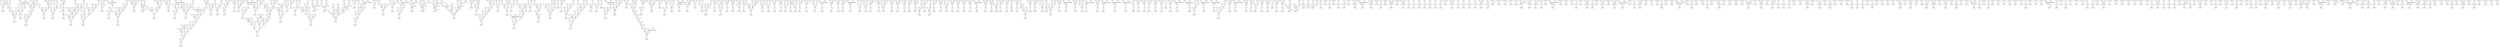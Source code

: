 digraph G{
		limm_1_0[shape = box, label = "limm"]
		sub_1_2[shape = box, label = "sub"]
		limm_1_0->sub_1_2[label = "t2d"]
		ld_1_1[shape = box, label = "ld"]
		sub_1_2[shape = box, label = "sub"]
		ld_1_1->sub_1_2[label = "t1d"]
		rdip_1_3[shape = box, label = "rdip"]
		sub_2_18[shape = box, label = "sub"]
		rdip_1_3->sub_2_18[label = "t1"]
		limm_1_4[shape = box, label = "limm"]
		wrip_1_5[shape = box, label = "wrip"]
		limm_1_4->wrip_1_5[label = "t2"]
		wrip_1_5[shape = box, label = "wrip"]
		add_5_5[shape = box, label = "add"]
		wrip_1_5->add_5_5[label = "t1"]
		ld_2_0[shape = box, label = "ld"]
		sub_2_2[shape = box, label = "sub"]
		ld_2_0->sub_2_2[label = "eax"]
		limm_2_1[shape = box, label = "limm"]
		sub_2_2[shape = box, label = "sub"]
		limm_2_1->sub_2_2[label = "t1d"]
		sub_2_2[shape = box, label = "sub"]
		sub_2_6[shape = box, label = "sub"]
		sub_2_2->sub_2_6[label = "eax"]
		st_2_3[shape = box, label = "st"]
		sub_2_24[shape = box, label = "sub"]
		st_2_3->sub_2_24[label = "eax"]
		ld_2_4[shape = box, label = "ld"]
		add_2_32[shape = box, label = "add"]
		ld_2_4->add_2_32[label = "eax"]
		limm_2_5[shape = box, label = "limm"]
		sub_2_6[shape = box, label = "sub"]
		limm_2_5->sub_2_6[label = "t1d"]
		sub_2_6[shape = box, label = "sub"]
		mov_11_8[shape = box, label = "mov"]
		sub_2_6->mov_11_8[label = "eax"]
		ld_2_8[shape = box, label = "ld"]
		sub_2_18[shape = box, label = "sub"]
		ld_2_8->sub_2_18[label = "rax"]
		st_2_9[shape = box, label = "st"]
		add_5_5[shape = box, label = "add"]
		st_2_9->add_5_5[label = "rax"]
		limm_2_10[shape = box, label = "limm"]
		sub_2_24[shape = box, label = "sub"]
		limm_2_10->sub_2_24[label = "t1d"]
		st_2_11[shape = box, label = "st"]
		add_2_32[shape = box, label = "add"]
		st_2_11->add_2_32[label = "t1d"]
		rdip_2_12[shape = box, label = "rdip"]
		sub_6_1[shape = box, label = "sub"]
		rdip_2_12->sub_6_1[label = "t1"]
		limm_2_13[shape = box, label = "limm"]
		wrip_2_14[shape = box, label = "wrip"]
		limm_2_13->wrip_2_14[label = "t2"]
		wrip_2_14[shape = box, label = "wrip"]
		sub_6_3[shape = box, label = "sub"]
		wrip_2_14->sub_6_3[label = "t1"]
		ld_2_15[shape = box, label = "ld"]
		mov_11_12[shape = box, label = "mov"]
		ld_2_15->mov_11_12[label = "eax"]
		ld_2_17[shape = box, label = "ld"]
		add_6_10[shape = box, label = "add"]
		ld_2_17->add_6_10[label = "t1"]
		sub_2_18[shape = box, label = "sub"]
		mov_11_0[shape = box, label = "mov"]
		sub_2_18->mov_11_0[label = "t0"]
		rdip_2_19[shape = box, label = "rdip"]
		add_7_9[shape = box, label = "add"]
		rdip_2_19->add_7_9[label = "t1"]
		limm_2_20[shape = box, label = "limm"]
		wrip_2_21[shape = box, label = "wrip"]
		limm_2_20->wrip_2_21[label = "t2"]
		wrip_2_21[shape = box, label = "wrip"]
		add_8_6[shape = box, label = "add"]
		wrip_2_21->add_8_6[label = "t1"]
		ld_2_22[shape = box, label = "ld"]
		mov_11_16[shape = box, label = "mov"]
		ld_2_22->mov_11_16[label = "eax"]
		limm_2_23[shape = box, label = "limm"]
		sub_3_2[shape = box, label = "sub"]
		limm_2_23->sub_3_2[label = "t1d"]
		sub_2_24[shape = box, label = "sub"]
		mov_11_20[shape = box, label = "mov"]
		sub_2_24->mov_11_20[label = "eax"]
		ldfp_2_25[shape = box, label = "ldfp"]
		mmulf_2_27[shape = box, label = "mmulf"]
		ldfp_2_25->mmulf_2_27[label = "%xmm0_low"]
		ldfp_2_26[shape = box, label = "ldfp"]
		mmulf_2_27[shape = box, label = "mmulf"]
		ldfp_2_26->mmulf_2_27[label = "%ufp1"]
		ld_2_30[shape = box, label = "ld"]
		mov_11_24[shape = box, label = "mov"]
		ld_2_30->mov_11_24[label = "eax"]
		ldst_2_31[shape = box, label = "ldst"]
		add_4_7[shape = box, label = "add"]
		ldst_2_31->add_4_7[label = "t1d"]
		add_2_32[shape = box, label = "add"]
		add_5_1[shape = box, label = "add"]
		add_2_32->add_5_1[label = "t1d"]
		st_2_33[shape = box, label = "st"]
		sub_5_7[shape = box, label = "sub"]
		st_2_33->sub_5_7[label = "t1d"]
		limm_3_0[shape = box, label = "limm"]
		sub_3_2[shape = box, label = "sub"]
		limm_3_0->sub_3_2[label = "t2d"]
		ld_3_1[shape = box, label = "ld"]
		sub_9_30[shape = box, label = "sub"]
		ld_3_1->sub_9_30[label = "t1d"]
		rdip_3_3[shape = box, label = "rdip"]
		sub_8_9[shape = box, label = "sub"]
		rdip_3_3->sub_8_9[label = "t1"]
		limm_3_4[shape = box, label = "limm"]
		wrip_3_5[shape = box, label = "wrip"]
		limm_3_4->wrip_3_5[label = "t2"]
		wrip_3_5[shape = box, label = "wrip"]
		and_9_11[shape = box, label = "and"]
		wrip_3_5->and_9_11[label = "t1"]
		limm_4_0[shape = box, label = "limm"]
		xor_11_5[shape = box, label = "xor"]
		limm_4_0->xor_11_5[label = "t1d"]
		st_4_1[shape = box, label = "st"]
		mov_11_9[shape = box, label = "mov"]
		st_4_1->mov_11_9[label = "t1d"]
		rdip_4_2[shape = box, label = "rdip"]
		sub_9_13[shape = box, label = "sub"]
		rdip_4_2->sub_9_13[label = "t1"]
		limm_4_3[shape = box, label = "limm"]
		wrip_4_4[shape = box, label = "wrip"]
		limm_4_3->wrip_4_4[label = "t2"]
		wrip_4_4[shape = box, label = "wrip"]
		sub_10_14[shape = box, label = "sub"]
		wrip_4_4->sub_10_14[label = "t1"]
		limm_4_5[shape = box, label = "limm"]
		add_4_7[shape = box, label = "add"]
		limm_4_5->add_4_7[label = "t2d"]
		ldst_4_6[shape = box, label = "ldst"]
		mov_11_13[shape = box, label = "mov"]
		ldst_4_6->mov_11_13[label = "t1d"]
		add_4_7[shape = box, label = "add"]
		mov_11_17[shape = box, label = "mov"]
		add_4_7->mov_11_17[label = "t1d"]
		st_4_8[shape = box, label = "st"]
		mov_11_21[shape = box, label = "mov"]
		st_4_8->mov_11_21[label = "t1d"]
		limm_5_0[shape = box, label = "limm"]
		mov_11_25[shape = box, label = "mov"]
		limm_5_0->mov_11_25[label = "t1d"]
		add_5_1[shape = box, label = "add"]
		sub_5_7[shape = box, label = "sub"]
		add_5_1->sub_5_7[label = "edx"]
		st_5_2[shape = box, label = "st"]
		sub_6_1[shape = box, label = "sub"]
		st_5_2->sub_6_1[label = "rax"]
		st_5_3[shape = box, label = "st"]
		sub_6_3[shape = box, label = "sub"]
		st_5_3->sub_6_3[label = "rax"]
		limm_5_4[shape = box, label = "limm"]
		wrip_10_19[shape = box, label = "wrip"]
		limm_5_4->wrip_10_19[label = "t1"]
		add_5_5[shape = box, label = "add"]
		and_6_12[shape = box, label = "and"]
		add_5_5->and_6_12[label = "rax"]
		limm_5_6[shape = box, label = "limm"]
		sub_12_26[shape = box, label = "sub"]
		limm_5_6->sub_12_26[label = "t1d"]
		rdip_5_8[shape = box, label = "rdip"]
		add_10_40[shape = box, label = "add"]
		rdip_5_8->add_10_40[label = "t1"]
		limm_5_9[shape = box, label = "limm"]
		wrip_5_10[shape = box, label = "wrip"]
		limm_5_9->wrip_5_10[label = "t2"]
		wrip_5_10[shape = box, label = "wrip"]
		mov_10_44[shape = box, label = "mov"]
		wrip_5_10->mov_10_44[label = "t1"]
		limm_6_0[shape = box, label = "limm"]
		mov_10_47[shape = box, label = "mov"]
		limm_6_0->mov_10_47[label = "t1"]
		sub_6_1[shape = box, label = "sub"]
		and_6_12[shape = box, label = "and"]
		sub_6_1->and_6_12[label = "rax"]
		limm_6_2[shape = box, label = "limm"]
		mov_10_50[shape = box, label = "mov"]
		limm_6_2->mov_10_50[label = "t1"]
		sub_6_3[shape = box, label = "sub"]
		mov_15_97[shape = box, label = "mov"]
		sub_6_3->mov_15_97[label = "t0"]
		rdip_6_4[shape = box, label = "rdip"]
		mov_10_53[shape = box, label = "mov"]
		rdip_6_4->mov_10_53[label = "t1"]
		limm_6_5[shape = box, label = "limm"]
		wrip_6_6[shape = box, label = "wrip"]
		limm_6_5->wrip_6_6[label = "t2"]
		wrip_6_6[shape = box, label = "wrip"]
		mov_10_56[shape = box, label = "mov"]
		wrip_6_6->mov_10_56[label = "t1"]
		ld_6_7[shape = box, label = "ld"]
		mov_10_59[shape = box, label = "mov"]
		ld_6_7->mov_10_59[label = "t1"]
		wripi_6_8[shape = box, label = "wripi"]
		mov_11_0[shape = box, label = "mov"]
		wripi_6_8->mov_11_0[label = "t1"]
		limm_6_9[shape = box, label = "limm"]
		sub_12_1[shape = box, label = "sub"]
		limm_6_9->sub_12_1[label = "t1"]
		add_6_10[shape = box, label = "add"]
		mov_9_8[shape = box, label = "mov"]
		add_6_10->mov_9_8[label = "rdi"]
		ld_6_11[shape = box, label = "ld"]
		mov_9_8[shape = box, label = "mov"]
		ld_6_11->mov_9_8[label = "rax"]
		rdip_6_13[shape = box, label = "rdip"]
		and_12_35[shape = box, label = "and"]
		rdip_6_13->and_12_35[label = "t1"]
		limm_6_14[shape = box, label = "limm"]
		wrip_6_15[shape = box, label = "wrip"]
		limm_6_14->wrip_6_15[label = "t2"]
		wrip_6_15[shape = box, label = "wrip"]
		sub_12_46[shape = box, label = "sub"]
		wrip_6_15->sub_12_46[label = "t1"]
		stfp_7_0[shape = box, label = "stfp"]
		mxor_9_0[shape = box, label = "mxor"]
		stfp_7_0->mxor_9_0[label = "%xmm8_low"]
		stfp_7_1[shape = box, label = "stfp"]
		mxor_9_1[shape = box, label = "mxor"]
		stfp_7_1->mxor_9_1[label = "%xmm8_high"]
		stfp_7_2[shape = box, label = "stfp"]
		mxor_9_0[shape = box, label = "mxor"]
		stfp_7_2->mxor_9_0[label = "%xmm8_low"]
		stfp_7_3[shape = box, label = "stfp"]
		mxor_9_1[shape = box, label = "mxor"]
		stfp_7_3->mxor_9_1[label = "%xmm8_high"]
		stfp_7_4[shape = box, label = "stfp"]
		mcmpi2r_9_19[shape = box, label = "mcmpi2r"]
		stfp_7_4->mcmpi2r_9_19[label = "%xmm8_low"]
		stfp_7_5[shape = box, label = "stfp"]
		mcmpi2r_9_20[shape = box, label = "mcmpi2r"]
		stfp_7_5->mcmpi2r_9_20[label = "%xmm8_high"]
		limm_7_8[shape = box, label = "limm"]
		sub_12_66[shape = box, label = "sub"]
		limm_7_8->sub_12_66[label = "t1"]
		add_7_9[shape = box, label = "add"]
		sub_7_10[shape = box, label = "sub"]
		add_7_9->sub_7_10[label = "rcx"]
		rdip_7_11[shape = box, label = "rdip"]
		sub_12_68[shape = box, label = "sub"]
		rdip_7_11->sub_12_68[label = "t1"]
		limm_7_12[shape = box, label = "limm"]
		wrip_7_13[shape = box, label = "wrip"]
		limm_7_12->wrip_7_13[label = "t2"]
		wrip_7_13[shape = box, label = "wrip"]
		add_12_77[shape = box, label = "add"]
		wrip_7_13->add_12_77[label = "t1"]
		ld_8_1[shape = box, label = "ld"]
		and_12_80[shape = box, label = "and"]
		ld_8_1->and_12_80[label = "t1"]
		wripi_8_4[shape = box, label = "wripi"]
		sub_12_82[shape = box, label = "sub"]
		wripi_8_4->sub_12_82[label = "t1"]
		limm_8_5[shape = box, label = "limm"]
		sub_12_87[shape = box, label = "sub"]
		limm_8_5->sub_12_87[label = "t1"]
		add_8_6[shape = box, label = "add"]
		sub_8_9[shape = box, label = "sub"]
		add_8_6->sub_8_9[label = "rbx"]
		st_8_7[shape = box, label = "st"]
		mov_10_26[shape = box, label = "mov"]
		st_8_7->mov_10_26[label = "rax"]
		limm_8_8[shape = box, label = "limm"]
		sub_12_92[shape = box, label = "sub"]
		limm_8_8->sub_12_92[label = "t1"]
		rdip_8_10[shape = box, label = "rdip"]
		add_12_97[shape = box, label = "add"]
		rdip_8_10->add_12_97[label = "t1"]
		limm_8_11[shape = box, label = "limm"]
		wrip_8_12[shape = box, label = "wrip"]
		limm_8_11->wrip_8_12[label = "t2"]
		wrip_8_12[shape = box, label = "wrip"]
		mov_12_101[shape = box, label = "mov"]
		wrip_8_12->mov_12_101[label = "t1"]
		mxor_9_2[shape = box, label = "mxor"]
		movsign_15_81[shape = box, label = "movsign"]
		mxor_9_2->movsign_15_81[label = "%xmm9_low"]
		mxor_9_3[shape = box, label = "mxor"]
		movsign_15_82[shape = box, label = "movsign"]
		mxor_9_3->movsign_15_82[label = "%xmm9_high"]
		mxor_9_4[shape = box, label = "mxor"]
		mcmpi2r_15_74[shape = box, label = "mcmpi2r"]
		mxor_9_4->mcmpi2r_15_74[label = "%xmm10_low"]
		mxor_9_5[shape = box, label = "mxor"]
		mcmpi2r_15_75[shape = box, label = "mcmpi2r"]
		mxor_9_5->mcmpi2r_15_75[label = "%xmm10_high"]
		mxor_9_6[shape = box, label = "mxor"]
		mcmpi2r_15_78[shape = box, label = "mcmpi2r"]
		mxor_9_6->mcmpi2r_15_78[label = "%xmm11_low"]
		mxor_9_7[shape = box, label = "mxor"]
		mcmpi2r_15_79[shape = box, label = "mcmpi2r"]
		mxor_9_7->mcmpi2r_15_79[label = "%xmm11_high"]
		mov_9_8[shape = box, label = "mov"]
		mov_10_41[shape = box, label = "mov"]
		mov_9_8->mov_10_41[label = "rax"]
		mov_9_9[shape = box, label = "mov"]
		and_9_11[shape = box, label = "and"]
		mov_9_9->and_9_11[label = "rcx"]
		limm_9_10[shape = box, label = "limm"]
		mov_12_104[shape = box, label = "mov"]
		limm_9_10->mov_12_104[label = "t1"]
		and_9_11[shape = box, label = "and"]
		sub_9_13[shape = box, label = "sub"]
		and_9_11->sub_9_13[label = "rcx"]
		limm_9_12[shape = box, label = "limm"]
		mov_12_107[shape = box, label = "mov"]
		limm_9_12->mov_12_107[label = "t1"]
		rdip_9_14[shape = box, label = "rdip"]
		mov_12_110[shape = box, label = "mov"]
		rdip_9_14->mov_12_110[label = "t1"]
		limm_9_15[shape = box, label = "limm"]
		wrip_9_16[shape = box, label = "wrip"]
		limm_9_15->wrip_9_16[label = "t2"]
		wrip_9_16[shape = box, label = "wrip"]
		mov_12_113[shape = box, label = "mov"]
		wrip_9_16->mov_12_113[label = "t1"]
		ldfp_9_17[shape = box, label = "ldfp"]
		mcmpi2r_9_19[shape = box, label = "mcmpi2r"]
		ldfp_9_17->mcmpi2r_9_19[label = "%xmm12_low"]
		ldfp_9_18[shape = box, label = "ldfp"]
		mcmpi2r_9_20[shape = box, label = "mcmpi2r"]
		ldfp_9_18->mcmpi2r_9_20[label = "%xmm12_high"]
		mcmpi2r_9_19[shape = box, label = "mcmpi2r"]
		movsign_9_22[shape = box, label = "movsign"]
		mcmpi2r_9_19->movsign_9_22[label = "%xmm12_low"]
		mcmpi2r_9_20[shape = box, label = "mcmpi2r"]
		movsign_9_23[shape = box, label = "movsign"]
		mcmpi2r_9_20->movsign_9_23[label = "%xmm12_high"]
		limm_9_21[shape = box, label = "limm"]
		and_9_24[shape = box, label = "and"]
		limm_9_21->and_9_24[label = "edx"]
		movsign_9_22[shape = box, label = "movsign"]
		movsign_9_23[shape = box, label = "movsign"]
		movsign_9_22->movsign_9_23[label = "dl"]
		movsign_9_23[shape = box, label = "movsign"]
		movsign_15_81[shape = box, label = "movsign"]
		movsign_9_23->movsign_15_81[label = "dl"]
		rdip_9_25[shape = box, label = "rdip"]
		mov_12_116[shape = box, label = "mov"]
		rdip_9_25->mov_12_116[label = "t1"]
		limm_9_26[shape = box, label = "limm"]
		wrip_9_27[shape = box, label = "wrip"]
		limm_9_26->wrip_9_27[label = "t2"]
		wrip_9_27[shape = box, label = "wrip"]
		sub_12_169[shape = box, label = "sub"]
		wrip_9_27->sub_12_169[label = "t1"]
		limm_9_28[shape = box, label = "limm"]
		sub_9_30[shape = box, label = "sub"]
		limm_9_28->sub_9_30[label = "t2d"]
		ld_9_29[shape = box, label = "ld"]
		add_12_131[shape = box, label = "add"]
		ld_9_29->add_12_131[label = "t1d"]
		ld_9_31[shape = box, label = "ld"]
		and_10_22[shape = box, label = "and"]
		ld_9_31->and_10_22[label = "rbp"]
		rdip_9_32[shape = box, label = "rdip"]
		sub_12_172[shape = box, label = "sub"]
		rdip_9_32->sub_12_172[label = "t1"]
		limm_9_33[shape = box, label = "limm"]
		wrip_9_34[shape = box, label = "wrip"]
		limm_9_33->wrip_9_34[label = "t2"]
		wrip_9_34[shape = box, label = "wrip"]
		sub_13_15[shape = box, label = "sub"]
		wrip_9_34->sub_13_15[label = "t1"]
		st_10_0[shape = box, label = "st"]
		mov_10_59[shape = box, label = "mov"]
		st_10_0->mov_10_59[label = "r15"]
		st_10_2[shape = box, label = "st"]
		mov_10_26[shape = box, label = "mov"]
		st_10_2->mov_10_26[label = "r14"]
		st_10_4[shape = box, label = "st"]
		mov_10_53[shape = box, label = "mov"]
		st_10_4->mov_10_53[label = "r13"]
		st_10_6[shape = box, label = "st"]
		mov_10_50[shape = box, label = "mov"]
		st_10_6->mov_10_50[label = "r12"]
		st_10_8[shape = box, label = "st"]
		and_10_22[shape = box, label = "and"]
		st_10_8->and_10_22[label = "rbp"]
		st_10_10[shape = box, label = "st"]
		mov_10_12[shape = box, label = "mov"]
		st_10_10->mov_10_12[label = "rbx"]
		mov_10_12[shape = box, label = "mov"]
		mov_10_41[shape = box, label = "mov"]
		mov_10_12->mov_10_41[label = "rbx"]
		limm_10_13[shape = box, label = "limm"]
		or_13_20[shape = box, label = "or"]
		limm_10_13->or_13_20[label = "t1"]
		sub_10_14[shape = box, label = "sub"]
		add_10_40[shape = box, label = "add"]
		sub_10_14->add_10_40[label = "rsp"]
		limm_10_15[shape = box, label = "limm"]
		or_13_23[shape = box, label = "or"]
		limm_10_15->or_13_23[label = "t1"]
		ld_10_21[shape = box, label = "ld"]
		mov_10_47[shape = box, label = "mov"]
		ld_10_21->mov_10_47[label = "rbp"]
		rdip_10_23[shape = box, label = "rdip"]
		sub_13_36[shape = box, label = "sub"]
		rdip_10_23->sub_13_36[label = "t1"]
		limm_10_24[shape = box, label = "limm"]
		wrip_10_25[shape = box, label = "wrip"]
		limm_10_24->wrip_10_25[label = "t2"]
		wrip_10_25[shape = box, label = "wrip"]
		add_13_53[shape = box, label = "add"]
		wrip_10_25->add_13_53[label = "t1"]
		mov_10_26[shape = box, label = "mov"]
		mov_10_56[shape = box, label = "mov"]
		mov_10_26->mov_10_56[label = "r14"]
		ld_10_27[shape = box, label = "ld"]
		lea_10_65[shape = box, label = "lea"]
		ld_10_27->lea_10_65[label = "DS"]
		rdip_10_30[shape = box, label = "rdip"]
		add_13_61[shape = box, label = "add"]
		rdip_10_30->add_13_61[label = "t1"]
		limm_10_31[shape = box, label = "limm"]
		wrip_10_32[shape = box, label = "wrip"]
		limm_10_31->wrip_10_32[label = "t2"]
		wrip_10_32[shape = box, label = "wrip"]
		add_13_70[shape = box, label = "add"]
		wrip_10_32->add_13_70[label = "t1"]
		ld_10_34[shape = box, label = "ld"]
		ld_10_66[shape = box, label = "ld"]
		ld_10_34->ld_10_66[label = "DS"]
		rdip_10_36[shape = box, label = "rdip"]
		wrip_13_77[shape = box, label = "wrip"]
		rdip_10_36->wrip_13_77[label = "t1"]
		limm_10_37[shape = box, label = "limm"]
		wrip_10_38[shape = box, label = "wrip"]
		limm_10_37->wrip_10_38[label = "t2"]
		wrip_10_38[shape = box, label = "wrip"]
		sub_13_79[shape = box, label = "sub"]
		wrip_10_38->sub_13_79[label = "t1"]
		limm_10_39[shape = box, label = "limm"]
		wrip_13_114[shape = box, label = "wrip"]
		limm_10_39->wrip_13_114[label = "t1"]
		add_10_40[shape = box, label = "add"]
		sub_12_46[shape = box, label = "sub"]
		add_10_40->sub_12_46[label = "rsp"]
		mov_10_41[shape = box, label = "mov"]
		mov_12_33[shape = box, label = "mov"]
		mov_10_41->mov_12_33[label = "rax"]
		ld_10_42[shape = box, label = "ld"]
		add_13_150[shape = box, label = "add"]
		ld_10_42->add_13_150[label = "t1"]
		mov_10_44[shape = box, label = "mov"]
		and_10_68[shape = box, label = "and"]
		mov_10_44->and_10_68[label = "rbx"]
		ld_10_45[shape = box, label = "ld"]
		mov_13_154[shape = box, label = "mov"]
		ld_10_45->mov_13_154[label = "t1"]
		mov_10_47[shape = box, label = "mov"]
		sub_12_1[shape = box, label = "sub"]
		mov_10_47->sub_12_1[label = "rbp"]
		ld_10_48[shape = box, label = "ld"]
		mov_13_157[shape = box, label = "mov"]
		ld_10_48->mov_13_157[label = "t1"]
		mov_10_50[shape = box, label = "mov"]
		mov_12_98[shape = box, label = "mov"]
		mov_10_50->mov_12_98[label = "r12"]
		ld_10_51[shape = box, label = "ld"]
		add_13_164[shape = box, label = "add"]
		ld_10_51->add_13_164[label = "t1"]
		mov_10_53[shape = box, label = "mov"]
		mov_12_33[shape = box, label = "mov"]
		mov_10_53->mov_12_33[label = "r13"]
		ld_10_54[shape = box, label = "ld"]
		sub_13_170[shape = box, label = "sub"]
		ld_10_54->sub_13_170[label = "t1"]
		mov_10_56[shape = box, label = "mov"]
		mov_12_113[shape = box, label = "mov"]
		mov_10_56->mov_12_113[label = "r14"]
		ld_10_57[shape = box, label = "ld"]
		sub_14_109[shape = box, label = "sub"]
		ld_10_57->sub_14_109[label = "t1"]
		mov_10_59[shape = box, label = "mov"]
		mov_12_116[shape = box, label = "mov"]
		mov_10_59->mov_12_116[label = "r15"]
		ld_10_60[shape = box, label = "ld"]
		sub_14_131[shape = box, label = "sub"]
		ld_10_60->sub_14_131[label = "t1"]
		wripi_10_62[shape = box, label = "wripi"]
		sub_14_139[shape = box, label = "sub"]
		wripi_10_62->sub_14_139[label = "t1"]
		ld_10_63[shape = box, label = "ld"]
		lea_10_67[shape = box, label = "lea"]
		ld_10_63->lea_10_67[label = "DS"]
		zexti_10_64[shape = box, label = "zexti"]
		add_12_137[shape = box, label = "add"]
		zexti_10_64->add_12_137[label = "t1d"]
		lea_10_65[shape = box, label = "lea"]
		sub_12_181[shape = box, label = "sub"]
		lea_10_65->sub_12_181[label = "r15"]
		ld_10_66[shape = box, label = "ld"]
		and_10_68[shape = box, label = "and"]
		ld_10_66->and_10_68[label = "rbx"]
		lea_10_67[shape = box, label = "lea"]
		and_12_35[shape = box, label = "and"]
		lea_10_67->and_12_35[label = "r13"]
		rdip_10_69[shape = box, label = "rdip"]
		wrip_14_156[shape = box, label = "wrip"]
		rdip_10_69->wrip_14_156[label = "t1"]
		limm_10_70[shape = box, label = "limm"]
		wrip_10_71[shape = box, label = "wrip"]
		limm_10_70->wrip_10_71[label = "t2"]
		wrip_10_71[shape = box, label = "wrip"]
		add_14_162[shape = box, label = "add"]
		wrip_10_71->add_14_162[label = "t1"]
		rdip_10_72[shape = box, label = "rdip"]
		mov_14_166[shape = box, label = "mov"]
		rdip_10_72->mov_14_166[label = "t1"]
		limm_10_73[shape = box, label = "limm"]
		wrip_10_74[shape = box, label = "wrip"]
		limm_10_73->wrip_10_74[label = "t2"]
		wrip_10_74[shape = box, label = "wrip"]
		mov_14_169[shape = box, label = "mov"]
		wrip_10_74->mov_14_169[label = "t1"]
		mov_11_0[shape = box, label = "mov"]
		add_14_174[shape = box, label = "add"]
		mov_11_0->add_14_174[label = "t1"]
		and_11_1[shape = box, label = "and"]
		add_12_143[shape = box, label = "add"]
		and_11_1->add_12_143[label = "t1d"]
		xor_11_5[shape = box, label = "xor"]
		add_12_149[shape = box, label = "add"]
		xor_11_5->add_12_149[label = "t1d"]
		mov_11_8[shape = box, label = "mov"]
		mov_11_28[shape = box, label = "mov"]
		mov_11_8->mov_11_28[label = "eax"]
		mov_11_9[shape = box, label = "mov"]
		add_12_158[shape = box, label = "add"]
		mov_11_9->add_12_158[label = "t1d"]
		mov_11_12[shape = box, label = "mov"]
		mov_12_10[shape = box, label = "mov"]
		mov_11_12->mov_12_10[label = "eax"]
		mov_11_13[shape = box, label = "mov"]
		sub_13_8[shape = box, label = "sub"]
		mov_11_13->sub_13_8[label = "t1d"]
		mov_11_16[shape = box, label = "mov"]
		sll_12_13[shape = box, label = "sll"]
		mov_11_16->sll_12_13[label = "eax"]
		mov_11_17[shape = box, label = "mov"]
		sub_13_56[shape = box, label = "sub"]
		mov_11_17->sub_13_56[label = "t1d"]
		mov_11_20[shape = box, label = "mov"]
		and_12_14[shape = box, label = "and"]
		mov_11_20->and_12_14[label = "eax"]
		mov_11_21[shape = box, label = "mov"]
		sub_13_96[shape = box, label = "sub"]
		mov_11_21->sub_13_96[label = "t1d"]
		mov_11_24[shape = box, label = "mov"]
		and_12_14[shape = box, label = "and"]
		mov_11_24->and_12_14[label = "eax"]
		mov_11_25[shape = box, label = "mov"]
		sub_13_123[shape = box, label = "sub"]
		mov_11_25->sub_13_123[label = "t1d"]
		mov_11_28[shape = box, label = "mov"]
		sub_12_17[shape = box, label = "sub"]
		mov_11_28->sub_12_17[label = "eax"]
		ld_11_30[shape = box, label = "ld"]
		add_15_22[shape = box, label = "add"]
		ld_11_30->add_15_22[label = "t1"]
		wripi_11_32[shape = box, label = "wripi"]
		sub_15_40[shape = box, label = "sub"]
		wripi_11_32->sub_15_40[label = "t1"]
		limm_12_0[shape = box, label = "limm"]
		sub_15_45[shape = box, label = "sub"]
		limm_12_0->sub_15_45[label = "t1"]
		rdip_12_2[shape = box, label = "rdip"]
		and_15_71[shape = box, label = "and"]
		rdip_12_2->and_15_71[label = "t1"]
		limm_12_3[shape = box, label = "limm"]
		wrip_12_4[shape = box, label = "wrip"]
		limm_12_3->wrip_12_4[label = "t2"]
		wrip_12_4[shape = box, label = "wrip"]
		and_15_92[shape = box, label = "and"]
		wrip_12_4->and_15_92[label = "t1"]
		lea_12_5[shape = box, label = "lea"]
		mov_12_7[shape = box, label = "mov"]
		lea_12_5->mov_12_7[label = "ecx"]
		lea_12_6[shape = box, label = "lea"]
		sub_12_26[shape = box, label = "sub"]
		lea_12_6->sub_12_26[label = "eax"]
		mov_12_7[shape = box, label = "mov"]
		mov_12_10[shape = box, label = "mov"]
		mov_12_7->mov_12_10[label = "edi"]
		lea_12_8[shape = box, label = "lea"]
		sub_12_36[shape = box, label = "sub"]
		lea_12_8->sub_12_36[label = "rdx"]
		mov_12_10[shape = box, label = "mov"]
		mov_12_120[shape = box, label = "mov"]
		mov_12_10->mov_12_120[label = "eax"]
		ld_12_11[shape = box, label = "ld"]
		sub_12_17[shape = box, label = "sub"]
		ld_12_11->sub_12_17[label = "esi"]
		limm_12_12[shape = box, label = "limm"]
		add_12_131[shape = box, label = "add"]
		limm_12_12->add_12_131[label = "eax"]
		sll_12_13[shape = box, label = "sll"]
		add_12_137[shape = box, label = "add"]
		sll_12_13->add_12_137[label = "eax"]
		or_12_20[shape = box, label = "or"]
		movsign_16_5[shape = box, label = "movsign"]
		or_12_20->movsign_16_5[label = "cl"]
		rdip_12_21[shape = box, label = "rdip"]
		mov_15_97[shape = box, label = "mov"]
		rdip_12_21->mov_15_97[label = "t1"]
		limm_12_22[shape = box, label = "limm"]
		wrip_12_23[shape = box, label = "wrip"]
		limm_12_22->wrip_12_23[label = "t2"]
		wrip_12_23[shape = box, label = "wrip"]
		xor_15_102[shape = box, label = "xor"]
		wrip_12_23->xor_15_102[label = "t1"]
		lea_12_24[shape = box, label = "lea"]
		add_12_143[shape = box, label = "add"]
		lea_12_24->add_12_143[label = "eax"]
		limm_12_25[shape = box, label = "limm"]
		sub_13_192[shape = box, label = "sub"]
		limm_12_25->sub_13_192[label = "t1d"]
		rdip_12_27[shape = box, label = "rdip"]
		mov_15_106[shape = box, label = "mov"]
		rdip_12_27->mov_15_106[label = "t1"]
		limm_12_28[shape = box, label = "limm"]
		wrip_12_29[shape = box, label = "wrip"]
		limm_12_28->wrip_12_29[label = "t2"]
		wrip_12_29[shape = box, label = "wrip"]
		mov_15_110[shape = box, label = "mov"]
		wrip_12_29->mov_15_110[label = "t1"]
		ld_12_30[shape = box, label = "ld"]
		mov_12_107[shape = box, label = "mov"]
		ld_12_30->mov_12_107[label = "r12"]
		lea_12_31[shape = box, label = "lea"]
		mov_12_78[shape = box, label = "mov"]
		lea_12_31->mov_12_78[label = "rdx"]
		ld_12_32[shape = box, label = "ld"]
		and_12_49[shape = box, label = "and"]
		ld_12_32->and_12_49[label = "rax"]
		mov_12_33[shape = box, label = "mov"]
		sub_12_36[shape = box, label = "sub"]
		mov_12_33->sub_12_36[label = "r13"]
		limm_12_34[shape = box, label = "limm"]
		mov_15_114[shape = box, label = "mov"]
		limm_12_34->mov_15_114[label = "t1"]
		and_12_35[shape = box, label = "and"]
		mov_12_110[shape = box, label = "mov"]
		and_12_35->mov_12_110[label = "r13"]
		st_12_40[shape = box, label = "st"]
		mov_12_42[shape = box, label = "mov"]
		st_12_40->mov_12_42[label = "rbp"]
		mov_12_42[shape = box, label = "mov"]
		sub_12_87[shape = box, label = "sub"]
		mov_12_42->sub_12_87[label = "rbp"]
		st_12_43[shape = box, label = "st"]
		mov_12_75[shape = box, label = "mov"]
		st_12_43->mov_12_75[label = "rbx"]
		limm_12_45[shape = box, label = "limm"]
		mov_15_118[shape = box, label = "mov"]
		limm_12_45->mov_15_118[label = "t1"]
		sub_12_46[shape = box, label = "sub"]
		sub_12_66[shape = box, label = "sub"]
		sub_12_46->sub_12_66[label = "rsp"]
		ld_12_48[shape = box, label = "ld"]
		and_12_49[shape = box, label = "and"]
		ld_12_48->and_12_49[label = "rax"]
		rdip_12_50[shape = box, label = "rdip"]
		mov_15_122[shape = box, label = "mov"]
		rdip_12_50->mov_15_122[label = "t1"]
		limm_12_51[shape = box, label = "limm"]
		wrip_12_52[shape = box, label = "wrip"]
		limm_12_51->wrip_12_52[label = "t2"]
		wrip_12_52[shape = box, label = "wrip"]
		sub_15_131[shape = box, label = "sub"]
		wrip_12_52->sub_15_131[label = "t1"]
		st_12_53[shape = box, label = "st"]
		add_14_62[shape = box, label = "add"]
		st_12_53->add_14_62[label = "r15"]
		st_12_55[shape = box, label = "st"]
		add_13_70[shape = box, label = "add"]
		st_12_55->add_13_70[label = "r14"]
		st_12_57[shape = box, label = "st"]
		sub_13_12[shape = box, label = "sub"]
		st_12_57->sub_13_12[label = "r13"]
		st_12_59[shape = box, label = "st"]
		sub_12_181[shape = box, label = "sub"]
		st_12_59->sub_12_181[label = "r12"]
		st_12_61[shape = box, label = "st"]
		sub_12_92[shape = box, label = "sub"]
		st_12_61->sub_12_92[label = "rbp"]
		st_12_63[shape = box, label = "st"]
		mov_12_101[shape = box, label = "mov"]
		st_12_63->mov_12_101[label = "rbx"]
		limm_12_65[shape = box, label = "limm"]
		wrip_15_136[shape = box, label = "wrip"]
		limm_12_65->wrip_15_136[label = "t1"]
		sub_12_66[shape = box, label = "sub"]
		add_12_97[shape = box, label = "add"]
		sub_12_66->add_12_97[label = "rsp"]
		limm_12_67[shape = box, label = "limm"]
		sub_15_139[shape = box, label = "sub"]
		limm_12_67->sub_15_139[label = "t1"]
		st_12_69[shape = box, label = "st"]
		mov_12_73[shape = box, label = "mov"]
		st_12_69->mov_12_73[label = "rsi"]
		rdip_12_70[shape = box, label = "rdip"]
		add_15_143[shape = box, label = "add"]
		rdip_12_70->add_15_143[label = "t1"]
		limm_12_71[shape = box, label = "limm"]
		wrip_12_72[shape = box, label = "wrip"]
		limm_12_71->wrip_12_72[label = "t2"]
		wrip_12_72[shape = box, label = "wrip"]
		sub_15_163[shape = box, label = "sub"]
		wrip_12_72->sub_15_163[label = "t1"]
		mov_12_73[shape = box, label = "mov"]
		add_12_77[shape = box, label = "add"]
		mov_12_73->add_12_77[label = "rax"]
		limm_12_74[shape = box, label = "limm"]
		mov_12_120[shape = box, label = "mov"]
		limm_12_74->mov_12_120[label = "ebp"]
		mov_12_75[shape = box, label = "mov"]
		sub_13_15[shape = box, label = "sub"]
		mov_12_75->sub_13_15[label = "rbx"]
		add_12_77[shape = box, label = "add"]
		mov_12_78[shape = box, label = "mov"]
		add_12_77->mov_12_78[label = "rax"]
		mov_12_78[shape = box, label = "mov"]
		and_12_80[shape = box, label = "and"]
		mov_12_78->and_12_80[label = "rdx"]
		and_12_80[shape = box, label = "and"]
		sub_12_172[shape = box, label = "sub"]
		and_12_80->sub_12_172[label = "rdx"]
		limm_12_89[shape = box, label = "limm"]
		wrip_12_90[shape = box, label = "wrip"]
		limm_12_89->wrip_12_90[label = "t2"]
		limm_12_94[shape = box, label = "limm"]
		wrip_12_95[shape = box, label = "wrip"]
		limm_12_94->wrip_12_95[label = "t2"]
		add_12_97[shape = box, label = "add"]
		add_13_150[shape = box, label = "add"]
		add_12_97->add_13_150[label = "rsp"]
		mov_12_98[shape = box, label = "mov"]
		mov_12_127[shape = box, label = "mov"]
		mov_12_98->mov_12_127[label = "rax"]
		mov_12_101[shape = box, label = "mov"]
		and_13_87[shape = box, label = "and"]
		mov_12_101->and_13_87[label = "rbx"]
		mov_12_104[shape = box, label = "mov"]
		mov_12_127[shape = box, label = "mov"]
		mov_12_104->mov_12_127[label = "rbp"]
		mov_12_107[shape = box, label = "mov"]
		add_13_164[shape = box, label = "add"]
		mov_12_107->add_13_164[label = "r12"]
		mov_12_110[shape = box, label = "mov"]
		or_13_23[shape = box, label = "or"]
		mov_12_110->or_13_23[label = "r13"]
		mov_12_113[shape = box, label = "mov"]
		sub_13_79[shape = box, label = "sub"]
		mov_12_113->sub_13_79[label = "r14"]
		mov_12_120[shape = box, label = "mov"]
		add_12_149[shape = box, label = "add"]
		mov_12_120->add_12_149[label = "eax"]
		st_12_126[shape = box, label = "st"]
		add_12_158[shape = box, label = "add"]
		st_12_126->add_12_158[label = "eax"]
		mov_12_127[shape = box, label = "mov"]
		mov_12_133[shape = box, label = "mov"]
		mov_12_127->mov_12_133[label = "rax"]
		st_12_129[shape = box, label = "st"]
		mov_12_139[shape = box, label = "mov"]
		st_12_129->mov_12_139[label = "rax"]
		limm_12_130[shape = box, label = "limm"]
		sub_14_8[shape = box, label = "sub"]
		limm_12_130->sub_14_8[label = "t1d"]
		add_12_131[shape = box, label = "add"]
		mov_13_0[shape = box, label = "mov"]
		add_12_131->mov_13_0[label = "eax"]
		st_12_132[shape = box, label = "st"]
		sub_13_8[shape = box, label = "sub"]
		st_12_132->sub_13_8[label = "eax"]
		mov_12_133[shape = box, label = "mov"]
		mov_12_145[shape = box, label = "mov"]
		mov_12_133->mov_12_145[label = "rax"]
		st_12_135[shape = box, label = "st"]
		mov_12_151[shape = box, label = "mov"]
		st_12_135->mov_12_151[label = "rax"]
		limm_12_136[shape = box, label = "limm"]
		sub_14_34[shape = box, label = "sub"]
		limm_12_136->sub_14_34[label = "t1d"]
		add_12_137[shape = box, label = "add"]
		mov_13_33[shape = box, label = "mov"]
		add_12_137->mov_13_33[label = "eax"]
		st_12_138[shape = box, label = "st"]
		and_13_165[shape = box, label = "and"]
		st_12_138->and_13_165[label = "eax"]
		mov_12_139[shape = box, label = "mov"]
		mov_12_156[shape = box, label = "mov"]
		mov_12_139->mov_12_156[label = "rax"]
		st_12_141[shape = box, label = "st"]
		sub_12_169[shape = box, label = "sub"]
		st_12_141->sub_12_169[label = "rax"]
		limm_12_142[shape = box, label = "limm"]
		sub_15_9[shape = box, label = "sub"]
		limm_12_142->sub_15_9[label = "t1d"]
		add_12_143[shape = box, label = "add"]
		and_13_165[shape = box, label = "and"]
		add_12_143->and_13_165[label = "eax"]
		st_12_144[shape = box, label = "st"]
		mov_14_0[shape = box, label = "mov"]
		st_12_144->mov_14_0[label = "eax"]
		mov_12_145[shape = box, label = "mov"]
		or_13_24[shape = box, label = "or"]
		mov_12_145->or_13_24[label = "rax"]
		st_12_147[shape = box, label = "st"]
		sub_13_36[shape = box, label = "sub"]
		st_12_147->sub_13_36[label = "rax"]
		limm_12_148[shape = box, label = "limm"]
		sub_15_59[shape = box, label = "sub"]
		limm_12_148->sub_15_59[label = "t1d"]
		add_12_149[shape = box, label = "add"]
		sub_14_8[shape = box, label = "sub"]
		add_12_149->sub_14_8[label = "eax"]
		st_12_150[shape = box, label = "st"]
		mov_14_12[shape = box, label = "mov"]
		st_12_150->mov_14_12[label = "eax"]
		mov_12_151[shape = box, label = "mov"]
		mov_13_37[shape = box, label = "mov"]
		mov_12_151->mov_13_37[label = "rax"]
		st_12_155[shape = box, label = "st"]
		mov_13_51[shape = box, label = "mov"]
		st_12_155->mov_13_51[label = "rax"]
		mov_12_156[shape = box, label = "mov"]
		add_13_53[shape = box, label = "add"]
		mov_12_156->add_13_53[label = "rax"]
		limm_12_157[shape = box, label = "limm"]
		and_15_64[shape = box, label = "and"]
		limm_12_157->and_15_64[label = "t1d"]
		add_12_158[shape = box, label = "add"]
		or_14_45[shape = box, label = "or"]
		add_12_158->or_14_45[label = "eax"]
		st_12_161[shape = box, label = "st"]
		and_14_157[shape = box, label = "and"]
		st_12_161->and_14_157[label = "eax"]
		lea_12_164[shape = box, label = "lea"]
		and_13_115[shape = box, label = "and"]
		lea_12_164->and_13_115[label = "rax"]
		limm_12_175[shape = box, label = "limm"]
		wrip_12_176[shape = box, label = "wrip"]
		limm_12_175->wrip_12_176[label = "t2"]
		limm_12_178[shape = box, label = "limm"]
		wrip_12_179[shape = box, label = "wrip"]
		limm_12_178->wrip_12_179[label = "t2"]
		ld_12_180[shape = box, label = "ld"]
		sub_14_121[shape = box, label = "sub"]
		ld_12_180->sub_14_121[label = "r12"]
		limm_12_183[shape = box, label = "limm"]
		wrip_12_184[shape = box, label = "wrip"]
		limm_12_183->wrip_12_184[label = "t2"]
		mov_13_0[shape = box, label = "mov"]
		mov_14_0[shape = box, label = "mov"]
		mov_13_0->mov_14_0[label = "edx"]
		ld_13_1[shape = box, label = "ld"]
		and_13_2[shape = box, label = "and"]
		ld_13_1->and_13_2[label = "esi"]
		limm_13_4[shape = box, label = "limm"]
		wrip_13_5[shape = box, label = "wrip"]
		limm_13_4->wrip_13_5[label = "t2"]
		lea_13_6[shape = box, label = "lea"]
		and_14_157[shape = box, label = "and"]
		lea_13_6->and_14_157[label = "eax"]
		limm_13_7[shape = box, label = "limm"]
		sub_15_66[shape = box, label = "sub"]
		limm_13_7->sub_15_66[label = "t1d"]
		limm_13_10[shape = box, label = "limm"]
		wrip_13_11[shape = box, label = "wrip"]
		limm_13_10->wrip_13_11[label = "t2"]
		sub_13_12[shape = box, label = "sub"]
		mov_14_71[shape = box, label = "mov"]
		sub_13_12->mov_14_71[label = "r13"]
		lea_13_18[shape = box, label = "lea"]
		mov_13_37[shape = box, label = "mov"]
		lea_13_18->mov_13_37[label = "rdx"]
		or_13_20[shape = box, label = "or"]
		or_13_24[shape = box, label = "or"]
		or_13_20->or_13_24[label = "rbp"]
		or_13_23[shape = box, label = "or"]
		mov_15_13[shape = box, label = "mov"]
		or_13_23->mov_15_13[label = "r13"]
		or_13_24[shape = box, label = "or"]
		mov_13_108[shape = box, label = "mov"]
		or_13_24->mov_13_108[label = "rbp"]
		st_13_25[shape = box, label = "st"]
		sub_13_44[shape = box, label = "sub"]
		st_13_25->sub_13_44[label = "rdx"]
		st_13_26[shape = box, label = "st"]
		mov_13_157[shape = box, label = "mov"]
		st_13_26->mov_13_157[label = "rbp"]
		limm_13_29[shape = box, label = "limm"]
		wrip_13_30[shape = box, label = "wrip"]
		limm_13_29->wrip_13_30[label = "t2"]
		limm_13_31[shape = box, label = "limm"]
		mov_13_33[shape = box, label = "mov"]
		limm_13_31->mov_13_33[label = "ecx"]
		mov_13_32[shape = box, label = "mov"]
		sub_13_44[shape = box, label = "sub"]
		mov_13_32->sub_13_44[label = "rsi"]
		mov_13_33[shape = box, label = "mov"]
		mov_15_152[shape = box, label = "mov"]
		mov_13_33->mov_15_152[label = "eax"]
		mov_13_37[shape = box, label = "mov"]
		add_13_61[shape = box, label = "add"]
		mov_13_37->add_13_61[label = "rdx"]
		limm_13_39[shape = box, label = "limm"]
		wrip_13_40[shape = box, label = "wrip"]
		limm_13_39->wrip_13_40[label = "t2"]
		st_13_42[shape = box, label = "st"]
		and_13_115[shape = box, label = "and"]
		st_13_42->and_13_115[label = "rax"]
		limm_13_46[shape = box, label = "limm"]
		wrip_13_47[shape = box, label = "wrip"]
		limm_13_46->wrip_13_47[label = "t2"]
		mov_13_51[shape = box, label = "mov"]
		mov_13_108[shape = box, label = "mov"]
		mov_13_51->mov_13_108[label = "rsi"]
		add_13_53[shape = box, label = "add"]
		mov_13_116[shape = box, label = "mov"]
		add_13_53->mov_13_116[label = "rax"]
		limm_13_54[shape = box, label = "limm"]
		sub_13_56[shape = box, label = "sub"]
		limm_13_54->sub_13_56[label = "t2d"]
		limm_13_58[shape = box, label = "limm"]
		wrip_13_59[shape = box, label = "wrip"]
		limm_13_58->wrip_13_59[label = "t2"]
		add_13_61[shape = box, label = "add"]
		sub_13_62[shape = box, label = "sub"]
		add_13_61->sub_13_62[label = "rdx"]
		limm_13_64[shape = box, label = "limm"]
		wrip_13_65[shape = box, label = "wrip"]
		limm_13_64->wrip_13_65[label = "t2"]
		ld_13_66[shape = box, label = "ld"]
		mov_13_116[shape = box, label = "mov"]
		ld_13_66->mov_13_116[label = "rdx"]
		lea_13_67[shape = box, label = "lea"]
		mov_13_109[shape = box, label = "mov"]
		lea_13_67->mov_13_109[label = "rdi"]
		add_13_70[shape = box, label = "add"]
		sub_15_23[shape = box, label = "sub"]
		add_13_70->sub_15_23[label = "r14"]
		st_13_71[shape = box, label = "st"]
		mov_14_72[shape = box, label = "mov"]
		st_13_71->mov_14_72[label = "r9"]
		st_13_72[shape = box, label = "st"]
		mov_14_71[shape = box, label = "mov"]
		st_13_72->mov_14_71[label = "r10"]
		ld_13_80[shape = box, label = "ld"]
		mov_14_73[shape = box, label = "mov"]
		ld_13_80->mov_14_73[label = "r10"]
		ld_13_81[shape = box, label = "ld"]
		mov_15_160[shape = box, label = "mov"]
		ld_13_81->mov_15_160[label = "r9"]
		limm_13_83[shape = box, label = "limm"]
		wrip_13_84[shape = box, label = "wrip"]
		limm_13_83->wrip_13_84[label = "t2"]
		limm_13_85[shape = box, label = "limm"]
		mov_13_151[shape = box, label = "mov"]
		limm_13_85->mov_13_151[label = "rax"]
		ld_13_86[shape = box, label = "ld"]
		and_13_87[shape = box, label = "and"]
		ld_13_86->and_13_87[label = "rbx"]
		limm_13_89[shape = box, label = "limm"]
		wrip_13_90[shape = box, label = "wrip"]
		limm_13_89->wrip_13_90[label = "t2"]
		limm_13_91[shape = box, label = "limm"]
		and_14_2[shape = box, label = "and"]
		limm_13_91->and_14_2[label = "esi"]
		limm_13_93[shape = box, label = "limm"]
		sub_13_96[shape = box, label = "sub"]
		limm_13_93->sub_13_96[label = "t2d"]
		limm_13_98[shape = box, label = "limm"]
		wrip_13_99[shape = box, label = "wrip"]
		limm_13_98->wrip_13_99[label = "t2"]
		limm_13_106[shape = box, label = "limm"]
		wrip_13_107[shape = box, label = "wrip"]
		limm_13_106->wrip_13_107[label = "t2"]
		mov_13_108[shape = box, label = "mov"]
		mov_15_14[shape = box, label = "mov"]
		mov_13_108->mov_15_14[label = "rsi"]
		mov_13_109[shape = box, label = "mov"]
		mov_14_127[shape = box, label = "mov"]
		mov_13_109->mov_14_127[label = "rdi"]
		mov_13_116[shape = box, label = "mov"]
		mov_13_151[shape = box, label = "mov"]
		mov_13_116->mov_13_151[label = "rdx"]
		limm_13_118[shape = box, label = "limm"]
		wrip_13_119[shape = box, label = "wrip"]
		limm_13_118->wrip_13_119[label = "t2"]
		limm_13_120[shape = box, label = "limm"]
		sub_13_123[shape = box, label = "sub"]
		limm_13_120->sub_13_123[label = "t2d"]
		limm_13_125[shape = box, label = "limm"]
		wrip_13_126[shape = box, label = "wrip"]
		limm_13_125->wrip_13_126[label = "t2"]
		limm_13_131[shape = box, label = "limm"]
		wrip_13_132[shape = box, label = "wrip"]
		limm_13_131->wrip_13_132[label = "t2"]
		ld_13_133[shape = box, label = "ld"]
		mov_14_73[shape = box, label = "mov"]
		ld_13_133->mov_14_73[label = "rax"]
		limm_13_134[shape = box, label = "limm"]
		limm_14_95[shape = box, label = "limm"]
		limm_13_134->limm_14_95[label = "0x2"]
		limm_13_137[shape = box, label = "limm"]
		wrip_13_138[shape = box, label = "wrip"]
		limm_13_137->wrip_13_138[label = "t2"]
		limm_13_139[shape = box, label = "limm"]
		limm_13_180[shape = box, label = "limm"]
		limm_13_139->limm_13_180[label = "0x4"]
		limm_13_143[shape = box, label = "limm"]
		wrip_13_144[shape = box, label = "wrip"]
		limm_13_143->wrip_13_144[label = "t2"]
		limm_13_147[shape = box, label = "limm"]
		wrip_13_148[shape = box, label = "wrip"]
		limm_13_147->wrip_13_148[label = "t2"]
		add_13_150[shape = box, label = "add"]
		sub_14_131[shape = box, label = "sub"]
		add_13_150->sub_14_131[label = "rsp"]
		mov_13_151[shape = box, label = "mov"]
		sub_14_109[shape = box, label = "sub"]
		mov_13_151->sub_14_109[label = "rax"]
		mov_13_154[shape = box, label = "mov"]
		add_14_63[shape = box, label = "add"]
		mov_13_154->add_14_63[label = "rbx"]
		mov_13_157[shape = box, label = "mov"]
		mov_14_127[shape = box, label = "mov"]
		mov_13_157->mov_14_127[label = "rbp"]
		ld_13_162[shape = box, label = "ld"]
		and_15_175[shape = box, label = "and"]
		ld_13_162->and_15_175[label = "eax"]
		add_13_164[shape = box, label = "add"]
		mov_15_14[shape = box, label = "mov"]
		add_13_164->mov_15_14[label = "r12"]
		limm_13_167[shape = box, label = "limm"]
		wrip_13_168[shape = box, label = "wrip"]
		limm_13_167->wrip_13_168[label = "t2"]
		limm_13_172[shape = box, label = "limm"]
		wrip_13_173[shape = box, label = "wrip"]
		limm_13_172->wrip_13_173[label = "t2"]
		and_13_176[shape = box, label = "and"]
		movsign_15_82[shape = box, label = "movsign"]
		and_13_176->movsign_15_82[label = "dl"]
		limm_13_178[shape = box, label = "limm"]
		wrip_13_179[shape = box, label = "wrip"]
		limm_13_178->wrip_13_179[label = "t2"]
		limm_13_180[shape = box, label = "limm"]
		limm_14_7[shape = box, label = "limm"]
		limm_13_180->limm_14_7[label = "0x4"]
		limm_13_183[shape = box, label = "limm"]
		wrip_13_184[shape = box, label = "wrip"]
		limm_13_183->wrip_13_184[label = "t2"]
		limm_13_190[shape = box, label = "limm"]
		sub_13_192[shape = box, label = "sub"]
		limm_13_190->sub_13_192[label = "t2d"]
		limm_13_194[shape = box, label = "limm"]
		wrip_13_195[shape = box, label = "wrip"]
		limm_13_194->wrip_13_195[label = "t2"]
		mov_14_0[shape = box, label = "mov"]
		mov_14_12[shape = box, label = "mov"]
		mov_14_0->mov_14_12[label = "edx"]
		ld_14_1[shape = box, label = "ld"]
		and_14_2[shape = box, label = "and"]
		ld_14_1->and_14_2[label = "esi"]
		limm_14_4[shape = box, label = "limm"]
		wrip_14_5[shape = box, label = "wrip"]
		limm_14_4->wrip_14_5[label = "t2"]
		lea_14_6[shape = box, label = "lea"]
		and_15_175[shape = box, label = "and"]
		lea_14_6->and_15_175[label = "eax"]
		limm_14_10[shape = box, label = "limm"]
		wrip_14_11[shape = box, label = "wrip"]
		limm_14_10->wrip_14_11[label = "t2"]
		mov_14_12[shape = box, label = "mov"]
		and_14_80[shape = box, label = "and"]
		mov_14_12->and_14_80[label = "edx"]
		ld_14_13[shape = box, label = "ld"]
		and_14_14[shape = box, label = "and"]
		ld_14_13->and_14_14[label = "esi"]
		limm_14_16[shape = box, label = "limm"]
		wrip_14_17[shape = box, label = "wrip"]
		limm_14_16->wrip_14_17[label = "t2"]
		limm_14_20[shape = box, label = "limm"]
		wrip_14_21[shape = box, label = "wrip"]
		limm_14_20->wrip_14_21[label = "t2"]
		lea_14_24[shape = box, label = "lea"]
		and_14_80[shape = box, label = "and"]
		lea_14_24->and_14_80[label = "edx"]
		limm_14_25[shape = box, label = "limm"]
		limm_14_36[shape = box, label = "limm"]
		limm_14_25->limm_14_36[label = "0x9"]
		limm_14_28[shape = box, label = "limm"]
		wrip_14_29[shape = box, label = "wrip"]
		limm_14_28->wrip_14_29[label = "t2"]
		lea_14_32[shape = box, label = "lea"]
		add_14_62[shape = box, label = "add"]
		lea_14_32->add_14_62[label = "rcx"]
		sub_14_34[shape = box, label = "sub"]
		or_14_45[shape = box, label = "or"]
		sub_14_34->or_14_45[label = "esi"]
		lea_14_35[shape = box, label = "lea"]
		mov_15_15[shape = box, label = "mov"]
		lea_14_35->mov_15_15[label = "edi"]
		limm_14_39[shape = box, label = "limm"]
		wrip_14_40[shape = box, label = "wrip"]
		limm_14_39->wrip_14_40[label = "t2"]
		lea_14_44[shape = box, label = "lea"]
		mov_14_146[shape = box, label = "mov"]
		lea_14_44->mov_14_146[label = "rdi"]
		limm_14_49[shape = box, label = "limm"]
		wrip_14_50[shape = box, label = "wrip"]
		limm_14_49->wrip_14_50[label = "t2"]
		ld_14_51[shape = box, label = "ld"]
		mov_14_72[shape = box, label = "mov"]
		ld_14_51->mov_14_72[label = "rdx"]
		ld_14_52[shape = box, label = "ld"]
		add_14_63[shape = box, label = "add"]
		ld_14_52->add_14_63[label = "rcx"]
		lea_14_53[shape = box, label = "lea"]
		sub_14_121[shape = box, label = "sub"]
		lea_14_53->sub_14_121[label = "rax"]
		st_14_54[shape = box, label = "st"]
		and_14_90[shape = box, label = "and"]
		st_14_54->and_14_90[label = "rbx"]
		st_14_55[shape = box, label = "st"]
		and_14_90[shape = box, label = "and"]
		st_14_55->and_14_90[label = "rbx"]
		st_14_60[shape = box, label = "st"]
		mov_15_13[shape = box, label = "mov"]
		st_14_60->mov_15_13[label = "rdx"]
		st_14_61[shape = box, label = "st"]
		sub_15_163[shape = box, label = "sub"]
		st_14_61->sub_15_163[label = "r9"]
		add_14_63[shape = box, label = "add"]
		and_14_103[shape = box, label = "and"]
		add_14_63->and_14_103[label = "rbx"]
		limm_14_64[shape = box, label = "limm"]
		limm_15_2[shape = box, label = "limm"]
		limm_14_64->limm_15_2[label = "0x2f"]
		ld_14_65[shape = box, label = "ld"]
		lea_14_67[shape = box, label = "lea"]
		ld_14_65->lea_14_67[label = "DS"]
		lea_14_67[shape = box, label = "lea"]
		sub_15_30[shape = box, label = "sub"]
		lea_14_67->sub_15_30[label = "rdx"]
		limm_14_69[shape = box, label = "limm"]
		wrip_14_70[shape = box, label = "wrip"]
		limm_14_69->wrip_14_70[label = "t2"]
		limm_14_75[shape = box, label = "limm"]
		wrip_14_76[shape = box, label = "wrip"]
		limm_14_75->wrip_14_76[label = "t2"]
		ld_14_77[shape = box, label = "ld"]
		mov_14_87[shape = box, label = "mov"]
		ld_14_77->mov_14_87[label = "edx"]
		st_14_79[shape = box, label = "st"]
		and_14_103[shape = box, label = "and"]
		st_14_79->and_14_103[label = "rbx"]
		limm_14_82[shape = box, label = "limm"]
		wrip_14_83[shape = box, label = "wrip"]
		limm_14_82->wrip_14_83[label = "t2"]
		mov_14_87[shape = box, label = "mov"]
		mov_14_89[shape = box, label = "mov"]
		mov_14_87->mov_14_89[label = "edx"]
		ld_14_88[shape = box, label = "ld"]
		and_14_134[shape = box, label = "and"]
		ld_14_88->and_14_134[label = "rbx"]
		mov_14_89[shape = box, label = "mov"]
		mov_15_15[shape = box, label = "mov"]
		mov_14_89->mov_15_15[label = "ebp"]
		limm_14_92[shape = box, label = "limm"]
		wrip_14_93[shape = box, label = "wrip"]
		limm_14_92->wrip_14_93[label = "t2"]
		ld_14_94[shape = box, label = "ld"]
		and_15_64[shape = box, label = "and"]
		ld_14_94->and_15_64[label = "edx"]
		limm_14_95[shape = box, label = "limm"]
		limm_15_150[shape = box, label = "limm"]
		limm_14_95->limm_15_150[label = "0x2"]
		limm_14_98[shape = box, label = "limm"]
		wrip_14_99[shape = box, label = "wrip"]
		limm_14_98->wrip_14_99[label = "t2"]
		ld_14_102[shape = box, label = "ld"]
		and_14_134[shape = box, label = "and"]
		ld_14_102->and_14_134[label = "rbx"]
		limm_14_105[shape = box, label = "limm"]
		wrip_14_106[shape = box, label = "wrip"]
		limm_14_105->wrip_14_106[label = "t2"]
		ld_14_107[shape = box, label = "ld"]
		mov_14_163[shape = box, label = "mov"]
		ld_14_107->mov_14_163[label = "rax"]
		limm_14_111[shape = box, label = "limm"]
		wrip_14_112[shape = box, label = "wrip"]
		limm_14_111->wrip_14_112[label = "t2"]
		limm_14_114[shape = box, label = "limm"]
		wrip_14_115[shape = box, label = "wrip"]
		limm_14_114->wrip_14_115[label = "t2"]
		srli_14_117[shape = box, label = "srli"]
		srli_15_149[shape = box, label = "srli"]
		srli_14_117->srli_15_149[label = "0x4"]
		lea_14_119[shape = box, label = "lea"]
		sub_14_175[shape = box, label = "sub"]
		lea_14_119->sub_14_175[label = "rax"]
		limm_14_123[shape = box, label = "limm"]
		wrip_14_124[shape = box, label = "wrip"]
		limm_14_123->wrip_14_124[label = "t2"]
		st_14_125[shape = box, label = "st"]
		sub_14_139[shape = box, label = "sub"]
		st_14_125->sub_14_139[label = "rbp"]
		mov_14_127[shape = box, label = "mov"]
		mov_14_146[shape = box, label = "mov"]
		mov_14_127->mov_14_146[label = "rbp"]
		st_14_128[shape = box, label = "st"]
		add_14_147[shape = box, label = "add"]
		st_14_128->add_14_147[label = "rbx"]
		sub_14_131[shape = box, label = "sub"]
		add_14_162[shape = box, label = "add"]
		sub_14_131->add_14_162[label = "rsp"]
		ld_14_133[shape = box, label = "ld"]
		mov_14_163[shape = box, label = "mov"]
		ld_14_133->mov_14_163[label = "rbx"]
		limm_14_136[shape = box, label = "limm"]
		wrip_14_137[shape = box, label = "wrip"]
		limm_14_136->wrip_14_137[label = "t2"]
		limm_14_141[shape = box, label = "limm"]
		wrip_14_142[shape = box, label = "wrip"]
		limm_14_141->wrip_14_142[label = "t2"]
		limm_14_144[shape = box, label = "limm"]
		wrip_14_145[shape = box, label = "wrip"]
		limm_14_144->wrip_14_145[label = "t2"]
		mov_14_146[shape = box, label = "mov"]
		add_14_147[shape = box, label = "add"]
		mov_14_146->add_14_147[label = "rdi"]
		add_14_147[shape = box, label = "add"]
		mov_15_46[shape = box, label = "mov"]
		add_14_147->mov_15_46[label = "rdi"]
		limm_14_149[shape = box, label = "limm"]
		wrip_14_150[shape = box, label = "wrip"]
		limm_14_149->wrip_14_150[label = "t2"]
		add_14_162[shape = box, label = "add"]
		sub_15_131[shape = box, label = "sub"]
		add_14_162->sub_15_131[label = "rsp"]
		mov_14_163[shape = box, label = "mov"]
		sub_15_30[shape = box, label = "sub"]
		mov_14_163->sub_15_30[label = "rax"]
		mov_14_166[shape = box, label = "mov"]
		add_15_22[shape = box, label = "add"]
		mov_14_166->add_15_22[label = "rbx"]
		mov_14_169[shape = box, label = "mov"]
		mov_15_160[shape = box, label = "mov"]
		mov_14_169->mov_15_160[label = "rbp"]
		add_14_174[shape = box, label = "add"]
		sub_14_175[shape = box, label = "sub"]
		add_14_174->sub_14_175[label = "rcx"]
		rdx_15_1[shape = box, label = "rdx"]
		mov_15_46[shape = box, label = "mov"]
		rdx_15_1->mov_15_46[label = "rax"]
		ld_15_3[shape = box, label = "ld"]
		st_15_18[shape = box, label = "st"]
		ld_15_3->st_15_18[label = "SS"]
		limm_15_6[shape = box, label = "limm"]
		wrip_15_7[shape = box, label = "wrip"]
		limm_15_6->wrip_15_7[label = "t2"]
		limm_15_11[shape = box, label = "limm"]
		wrip_15_12[shape = box, label = "wrip"]
		limm_15_11->wrip_15_12[label = "t2"]
		mov_15_13[shape = box, label = "mov"]
		sub_15_45[shape = box, label = "sub"]
		mov_15_13->sub_15_45[label = "rdx"]
		add_15_22[shape = box, label = "add"]
		sub_15_23[shape = box, label = "sub"]
		add_15_22->sub_15_23[label = "rbx"]
		limm_15_25[shape = box, label = "limm"]
		wrip_15_26[shape = box, label = "wrip"]
		limm_15_25->wrip_15_26[label = "t2"]
		lea_15_28[shape = box, label = "lea"]
		mov_15_51[shape = box, label = "mov"]
		lea_15_28->mov_15_51[label = "rax"]
		ld_15_29[shape = box, label = "ld"]
		mov_15_51[shape = box, label = "mov"]
		ld_15_29->mov_15_51[label = "rdx"]
		limm_15_32[shape = box, label = "limm"]
		wrip_15_33[shape = box, label = "wrip"]
		limm_15_32->wrip_15_33[label = "t2"]
		limm_15_42[shape = box, label = "limm"]
		wrip_15_43[shape = box, label = "wrip"]
		limm_15_42->wrip_15_43[label = "t2"]
		mov_15_46[shape = box, label = "mov"]
		and_15_53[shape = box, label = "and"]
		mov_15_46->and_15_53[label = "rax"]
		ld_15_50[shape = box, label = "ld"]
		and_15_53[shape = box, label = "and"]
		ld_15_50->and_15_53[label = "rax"]
		mov_15_51[shape = box, label = "mov"]
		and_15_93[shape = box, label = "and"]
		mov_15_51->and_15_93[label = "rdx"]
		lea_15_54[shape = box, label = "lea"]
		or_15_88[shape = box, label = "or"]
		lea_15_54->or_15_88[label = "rcx"]
		limm_15_56[shape = box, label = "limm"]
		wrip_15_57[shape = box, label = "wrip"]
		limm_15_56->wrip_15_57[label = "t2"]
		limm_15_61[shape = box, label = "limm"]
		wrip_15_62[shape = box, label = "wrip"]
		limm_15_61->wrip_15_62[label = "t2"]
		and_15_64[shape = box, label = "and"]
		sub_15_66[shape = box, label = "sub"]
		and_15_64->sub_15_66[label = "edx"]
		limm_15_68[shape = box, label = "limm"]
		wrip_15_69[shape = box, label = "wrip"]
		limm_15_68->wrip_15_69[label = "t2"]
		and_15_71[shape = box, label = "and"]
		and_15_92[shape = box, label = "and"]
		and_15_71->and_15_92[label = "rax"]
		ldfp_15_72[shape = box, label = "ldfp"]
		mcmpi2r_15_74[shape = box, label = "mcmpi2r"]
		ldfp_15_72->mcmpi2r_15_74[label = "%ufp1"]
		ldfp_15_73[shape = box, label = "ldfp"]
		mcmpi2r_15_75[shape = box, label = "mcmpi2r"]
		ldfp_15_73->mcmpi2r_15_75[label = "%ufp2"]
		ldfp_15_76[shape = box, label = "ldfp"]
		mcmpi2r_15_78[shape = box, label = "mcmpi2r"]
		ldfp_15_76->mcmpi2r_15_78[label = "%ufp1"]
		ldfp_15_77[shape = box, label = "ldfp"]
		mcmpi2r_15_79[shape = box, label = "mcmpi2r"]
		ldfp_15_77->mcmpi2r_15_79[label = "%ufp2"]
		mcmpi2r_15_78[shape = box, label = "mcmpi2r"]
		movsign_16_5[shape = box, label = "movsign"]
		mcmpi2r_15_78->movsign_16_5[label = "%xmm11_low"]
		mcmpi2r_15_79[shape = box, label = "mcmpi2r"]
		movsign_16_6[shape = box, label = "movsign"]
		mcmpi2r_15_79->movsign_16_6[label = "%xmm11_high"]
		or_15_88[shape = box, label = "or"]
		mov_15_90[shape = box, label = "mov"]
		or_15_88->mov_15_90[label = "rcx"]
		mov_15_90[shape = box, label = "mov"]
		and_15_156[shape = box, label = "and"]
		mov_15_90->and_15_156[label = "rcx"]
		and_15_92[shape = box, label = "and"]
		mov_15_105[shape = box, label = "mov"]
		and_15_92->mov_15_105[label = "rax"]
		limm_15_95[shape = box, label = "limm"]
		wrip_15_96[shape = box, label = "wrip"]
		limm_15_95->wrip_15_96[label = "t2"]
		mov_15_105[shape = box, label = "mov"]
		mov_15_109[shape = box, label = "mov"]
		mov_15_105->mov_15_109[label = "rax"]
		mov_15_109[shape = box, label = "mov"]
		mov_15_113[shape = box, label = "mov"]
		mov_15_109->mov_15_113[label = "rax"]
		mov_15_113[shape = box, label = "mov"]
		mov_15_117[shape = box, label = "mov"]
		mov_15_113->mov_15_117[label = "rax"]
		mov_15_117[shape = box, label = "mov"]
		mov_15_121[shape = box, label = "mov"]
		mov_15_117->mov_15_121[label = "rax"]
		mov_15_121[shape = box, label = "mov"]
		mov_15_125[shape = box, label = "mov"]
		mov_15_121->mov_15_125[label = "rax"]
		mov_15_125[shape = box, label = "mov"]
		sub_15_139[shape = box, label = "sub"]
		mov_15_125->sub_15_139[label = "rax"]
		sub_15_131[shape = box, label = "sub"]
		add_15_143[shape = box, label = "add"]
		sub_15_131->add_15_143[label = "rsp"]
		ld_15_153[shape = box, label = "ld"]
		and_15_156[shape = box, label = "and"]
		ld_15_153->and_15_156[label = "rcx"]
		lea_15_155[shape = box, label = "lea"]
		or_16_7[shape = box, label = "or"]
		lea_15_155->or_16_7[label = "rdx"]
		limm_15_158[shape = box, label = "limm"]
		wrip_15_159[shape = box, label = "wrip"]
		limm_15_158->wrip_15_159[label = "t2"]
		limm_15_165[shape = box, label = "limm"]
		wrip_15_166[shape = box, label = "wrip"]
		limm_15_165->wrip_15_166[label = "t2"]
		ld_15_167[shape = box, label = "ld"]
		ld_15_174[shape = box, label = "ld"]
		ld_15_167->ld_15_174[label = "DS"]
		limm_15_171[shape = box, label = "limm"]
		wrip_15_172[shape = box, label = "wrip"]
		limm_15_171->wrip_15_172[label = "t2"]
		limm_15_177[shape = box, label = "limm"]
		wrip_15_178[shape = box, label = "wrip"]
		limm_15_177->wrip_15_178[label = "t2"]
		ldfp_16_0[shape = box, label = "ldfp"]
		mcmpi2r_16_2[shape = box, label = "mcmpi2r"]
		ldfp_16_0->mcmpi2r_16_2[label = "%ufp1"]
		ldfp_16_1[shape = box, label = "ldfp"]
		mcmpi2r_16_3[shape = box, label = "mcmpi2r"]
		ldfp_16_1->mcmpi2r_16_3[label = "%ufp2"]
		movsign_16_5[shape = box, label = "movsign"]
		movsign_16_6[shape = box, label = "movsign"]
		movsign_16_5->movsign_16_6[label = "cl"]
		L_1_0[shape = box, label = start]
		L_1_0->limm_1_0[label = "0x3e8"]
		R_1_0[shape = box, label = start]
		R_1_0->limm_1_0[label = "0x3e8"]
		L_1_1[shape = box, label = start]
		L_1_1->ld_1_1[label = "DS"]
		F_1_2[shape = box, label = FINISH]
		sub_1_2->F_1_2[label = "t0d"]
		L_1_4[shape = box, label = start]
		L_1_4->limm_1_4[label = "0xffffffffffffff2e"]
		R_1_4[shape = box, label = start]
		R_1_4->limm_1_4[label = "0xffffffffffffff2e"]
		L_2_0[shape = box, label = start]
		L_2_0->ld_2_0[label = "DS"]
		L_2_1[shape = box, label = start]
		L_2_1->limm_2_1[label = "0x6"]
		R_2_1[shape = box, label = start]
		R_2_1->limm_2_1[label = "0x6"]
		L_2_3[shape = box, label = start]
		L_2_3->st_2_3[label = "DS"]
		L_2_4[shape = box, label = start]
		L_2_4->ld_2_4[label = "DS"]
		L_2_5[shape = box, label = start]
		L_2_5->limm_2_5[label = "0x1"]
		R_2_5[shape = box, label = start]
		R_2_5->limm_2_5[label = "0x1"]
		L_2_8[shape = box, label = start]
		L_2_8->ld_2_8[label = "DS"]
		L_2_9[shape = box, label = start]
		L_2_9->st_2_9[label = "DS"]
		L_2_10[shape = box, label = start]
		L_2_10->limm_2_10[label = "0x4"]
		R_2_10[shape = box, label = start]
		R_2_10->limm_2_10[label = "0x4"]
		L_2_11[shape = box, label = start]
		L_2_11->st_2_11[label = "DS"]
		L_2_13[shape = box, label = start]
		L_2_13->limm_2_13[label = "0x4c"]
		R_2_13[shape = box, label = start]
		R_2_13->limm_2_13[label = "0x4c"]
		L_2_15[shape = box, label = start]
		L_2_15->ld_2_15[label = "DS"]
		L_2_17[shape = box, label = start]
		L_2_17->ld_2_17[label = "DS"]
		L_2_20[shape = box, label = start]
		L_2_20->limm_2_20[label = "0xffffffffffffffa3"]
		R_2_20[shape = box, label = start]
		R_2_20->limm_2_20[label = "0xffffffffffffffa3"]
		L_2_22[shape = box, label = start]
		L_2_22->ld_2_22[label = "DS"]
		L_2_23[shape = box, label = start]
		L_2_23->limm_2_23[label = "0x1"]
		R_2_23[shape = box, label = start]
		R_2_23->limm_2_23[label = "0x1"]
		L_2_25[shape = box, label = start]
		L_2_25->ldfp_2_25[label = "DS"]
		L_2_26[shape = box, label = start]
		L_2_26->ldfp_2_26[label = "DS"]
		F_2_27[shape = box, label = FINISH]
		mmulf_2_27->F_2_27[label = "%xmm0_low"]
		F_2_29[shape = box, label = FINISH]
		stfp_2_29->F_2_29[label = "%xmm0_low"]
		L_2_29[shape = box, label = start]
		L_2_29->stfp_2_29[label = "DS"]
		L_2_30[shape = box, label = start]
		L_2_30->ld_2_30[label = "DS"]
		L_2_31[shape = box, label = start]
		L_2_31->ldst_2_31[label = "DS"]
		L_2_33[shape = box, label = start]
		L_2_33->st_2_33[label = "DS"]
		L_3_0[shape = box, label = start]
		L_3_0->limm_3_0[label = "0x3e8"]
		R_3_0[shape = box, label = start]
		R_3_0->limm_3_0[label = "0x3e8"]
		L_3_1[shape = box, label = start]
		L_3_1->ld_3_1[label = "DS"]
		F_3_2[shape = box, label = FINISH]
		sub_3_2->F_3_2[label = "t0d"]
		L_3_4[shape = box, label = start]
		L_3_4->limm_3_4[label = "0xffffffffffffff08"]
		R_3_4[shape = box, label = start]
		R_3_4->limm_3_4[label = "0xffffffffffffff08"]
		L_4_0[shape = box, label = start]
		L_4_0->limm_4_0[label = "0x6"]
		R_4_0[shape = box, label = start]
		R_4_0->limm_4_0[label = "0x6"]
		L_4_1[shape = box, label = start]
		L_4_1->st_4_1[label = "DS"]
		L_4_3[shape = box, label = start]
		L_4_3->limm_4_3[label = "0xc2"]
		R_4_3[shape = box, label = start]
		R_4_3->limm_4_3[label = "0xc2"]
		L_4_5[shape = box, label = start]
		L_4_5->limm_4_5[label = "0x1"]
		R_4_5[shape = box, label = start]
		R_4_5->limm_4_5[label = "0x1"]
		L_4_6[shape = box, label = start]
		L_4_6->ldst_4_6[label = "DS"]
		L_4_8[shape = box, label = start]
		L_4_8->st_4_8[label = "DS"]
		L_5_0[shape = box, label = start]
		L_5_0->limm_5_0[label = "0x1"]
		R_5_0[shape = box, label = start]
		R_5_0->limm_5_0[label = "0x1"]
		L_5_1[shape = box, label = start]
		L_5_1->add_5_1[label = "edx"]
		L_5_2[shape = box, label = start]
		L_5_2->st_5_2[label = "DS"]
		L_5_3[shape = box, label = start]
		L_5_3->st_5_3[label = "DS"]
		L_5_4[shape = box, label = start]
		L_5_4->limm_5_4[label = "0x10"]
		R_5_4[shape = box, label = start]
		R_5_4->limm_5_4[label = "0x10"]
		L_5_6[shape = box, label = start]
		L_5_6->limm_5_6[label = "0x80"]
		R_5_6[shape = box, label = start]
		R_5_6->limm_5_6[label = "0x80"]
		F_5_7[shape = box, label = FINISH]
		sub_5_7->F_5_7[label = "t0d"]
		L_5_9[shape = box, label = start]
		L_5_9->limm_5_9[label = "0xffffffffffffffe9"]
		R_5_9[shape = box, label = start]
		R_5_9->limm_5_9[label = "0xffffffffffffffe9"]
		L_6_0[shape = box, label = start]
		L_6_0->limm_6_0[label = "0x3"]
		R_6_0[shape = box, label = start]
		R_6_0->limm_6_0[label = "0x3"]
		L_6_2[shape = box, label = start]
		L_6_2->limm_6_2[label = "0x1e"]
		R_6_2[shape = box, label = start]
		R_6_2->limm_6_2[label = "0x1e"]
		L_6_5[shape = box, label = start]
		L_6_5->limm_6_5[label = "0x16"]
		R_6_5[shape = box, label = start]
		R_6_5->limm_6_5[label = "0x16"]
		L_6_7[shape = box, label = start]
		L_6_7->ld_6_7[label = "DS"]
		L_6_9[shape = box, label = start]
		L_6_9->limm_6_9[label = "0x10"]
		R_6_9[shape = box, label = start]
		R_6_9->limm_6_9[label = "0x10"]
		L_6_10[shape = box, label = start]
		L_6_10->add_6_10[label = "rdi"]
		L_6_11[shape = box, label = start]
		L_6_11->ld_6_11[label = "DS"]
		F_6_12[shape = box, label = FINISH]
		and_6_12->F_6_12[label = "t0"]
		L_6_14[shape = box, label = start]
		L_6_14->limm_6_14[label = "0xffffffffffffffd4"]
		R_6_14[shape = box, label = start]
		R_6_14->limm_6_14[label = "0xffffffffffffffd4"]
		L_7_0[shape = box, label = start]
		L_7_0->stfp_7_0[label = "DS"]
		L_7_1[shape = box, label = start]
		L_7_1->stfp_7_1[label = "DS"]
		L_7_2[shape = box, label = start]
		L_7_2->stfp_7_2[label = "DS"]
		L_7_3[shape = box, label = start]
		L_7_3->stfp_7_3[label = "DS"]
		L_7_4[shape = box, label = start]
		L_7_4->stfp_7_4[label = "DS"]
		L_7_5[shape = box, label = start]
		L_7_5->stfp_7_5[label = "DS"]
		F_7_6[shape = box, label = FINISH]
		stfp_7_6->F_7_6[label = "%xmm8_low"]
		L_7_6[shape = box, label = start]
		L_7_6->stfp_7_6[label = "DS"]
		F_7_7[shape = box, label = FINISH]
		stfp_7_7->F_7_7[label = "%xmm8_high"]
		L_7_7[shape = box, label = start]
		L_7_7->stfp_7_7[label = "DS"]
		L_7_8[shape = box, label = start]
		L_7_8->limm_7_8[label = "0x40"]
		R_7_8[shape = box, label = start]
		R_7_8->limm_7_8[label = "0x40"]
		L_7_9[shape = box, label = start]
		L_7_9->add_7_9[label = "rcx"]
		F_7_10[shape = box, label = FINISH]
		sub_7_10->F_7_10[label = "t0"]
		L_7_10[shape = box, label = start]
		L_7_10->sub_7_10[label = "rdx"]
		L_7_12[shape = box, label = start]
		L_7_12->limm_7_12[label = "0xffffffffffffffe0"]
		R_7_12[shape = box, label = start]
		R_7_12->limm_7_12[label = "0xffffffffffffffe0"]
		F_8_0[shape = box, label = FINISH]
		rdip_8_0->F_8_0[label = "t7"]
		L_8_1[shape = box, label = start]
		L_8_1->ld_8_1[label = "DS"]
		F_8_2[shape = box, label = FINISH]
		st_8_2->F_8_2[label = "t7"]
		L_8_2[shape = box, label = start]
		L_8_2->st_8_2[label = "SS"]
		L_8_5[shape = box, label = start]
		L_8_5->limm_8_5[label = "0x18"]
		R_8_5[shape = box, label = start]
		R_8_5->limm_8_5[label = "0x18"]
		L_8_6[shape = box, label = start]
		L_8_6->add_8_6[label = "rbx"]
		L_8_7[shape = box, label = start]
		L_8_7->st_8_7[label = "DS"]
		L_8_8[shape = box, label = start]
		L_8_8->limm_8_8[label = "0x4002b0"]
		R_8_8[shape = box, label = start]
		R_8_8->limm_8_8[label = "0x4002b0"]
		F_8_9[shape = box, label = FINISH]
		sub_8_9->F_8_9[label = "t0"]
		L_8_11[shape = box, label = start]
		L_8_11->limm_8_11[label = "0xffffffffffffffdf"]
		R_8_11[shape = box, label = start]
		R_8_11->limm_8_11[label = "0xffffffffffffffdf"]
		F_9_0[shape = box, label = FINISH]
		mxor_9_0->F_9_0[label = "%xmm8_low"]
		F_9_1[shape = box, label = FINISH]
		mxor_9_1->F_9_1[label = "%xmm8_high"]
		L_9_2[shape = box, label = start]
		L_9_2->mxor_9_2[label = "%xmm9_low"]
		R_9_2[shape = box, label = start]
		R_9_2->mxor_9_2[label = "%xmm9_low"]
		L_9_3[shape = box, label = start]
		L_9_3->mxor_9_3[label = "%xmm9_high"]
		R_9_3[shape = box, label = start]
		R_9_3->mxor_9_3[label = "%xmm9_high"]
		L_9_4[shape = box, label = start]
		L_9_4->mxor_9_4[label = "%xmm10_low"]
		R_9_4[shape = box, label = start]
		R_9_4->mxor_9_4[label = "%xmm10_low"]
		L_9_5[shape = box, label = start]
		L_9_5->mxor_9_5[label = "%xmm10_high"]
		R_9_5[shape = box, label = start]
		R_9_5->mxor_9_5[label = "%xmm10_high"]
		L_9_6[shape = box, label = start]
		L_9_6->mxor_9_6[label = "%xmm11_low"]
		R_9_6[shape = box, label = start]
		R_9_6->mxor_9_6[label = "%xmm11_low"]
		L_9_7[shape = box, label = start]
		L_9_7->mxor_9_7[label = "%xmm11_high"]
		R_9_7[shape = box, label = start]
		R_9_7->mxor_9_7[label = "%xmm11_high"]
		L_9_9[shape = box, label = start]
		L_9_9->mov_9_9[label = "rcx"]
		R_9_9[shape = box, label = start]
		R_9_9->mov_9_9[label = "rdi"]
		L_9_10[shape = box, label = start]
		L_9_10->limm_9_10[label = "0xfff"]
		R_9_10[shape = box, label = start]
		R_9_10->limm_9_10[label = "0xfff"]
		L_9_12[shape = box, label = start]
		L_9_12->limm_9_12[label = "0xfcf"]
		R_9_12[shape = box, label = start]
		R_9_12->limm_9_12[label = "0xfcf"]
		F_9_13[shape = box, label = FINISH]
		sub_9_13->F_9_13[label = "t0"]
		L_9_15[shape = box, label = start]
		L_9_15->limm_9_15[label = "0x66"]
		R_9_15[shape = box, label = start]
		R_9_15->limm_9_15[label = "0x66"]
		L_9_17[shape = box, label = start]
		L_9_17->ldfp_9_17[label = "DS"]
		L_9_18[shape = box, label = start]
		L_9_18->ldfp_9_18[label = "DS"]
		L_9_22[shape = box, label = start]
		L_9_22->movsign_9_22[label = "dl"]
		F_9_24[shape = box, label = FINISH]
		and_9_24->F_9_24[label = "t0d"]
		R_9_24[shape = box, label = start]
		R_9_24->and_9_24[label = "edx"]
		L_9_26[shape = box, label = start]
		L_9_26->limm_9_26[label = "0x4"]
		R_9_26[shape = box, label = start]
		R_9_26->limm_9_26[label = "0x4"]
		L_9_28[shape = box, label = start]
		L_9_28->limm_9_28[label = "0x25"]
		R_9_28[shape = box, label = start]
		R_9_28->limm_9_28[label = "0x25"]
		L_9_29[shape = box, label = start]
		L_9_29->ld_9_29[label = "DS"]
		F_9_30[shape = box, label = FINISH]
		sub_9_30->F_9_30[label = "t0d"]
		L_9_31[shape = box, label = start]
		L_9_31->ld_9_31[label = "DS"]
		L_9_33[shape = box, label = start]
		L_9_33->limm_9_33[label = "0x1b2"]
		R_9_33[shape = box, label = start]
		R_9_33->limm_9_33[label = "0x1b2"]
		L_10_0[shape = box, label = start]
		L_10_0->st_10_0[label = "SS"]
		L_10_2[shape = box, label = start]
		L_10_2->st_10_2[label = "SS"]
		L_10_4[shape = box, label = start]
		L_10_4->st_10_4[label = "SS"]
		L_10_6[shape = box, label = start]
		L_10_6->st_10_6[label = "SS"]
		L_10_8[shape = box, label = start]
		L_10_8->st_10_8[label = "SS"]
		L_10_10[shape = box, label = start]
		L_10_10->st_10_10[label = "SS"]
		R_10_12[shape = box, label = start]
		R_10_12->mov_10_12[label = "rdi"]
		L_10_13[shape = box, label = start]
		L_10_13->limm_10_13[label = "0x8"]
		R_10_13[shape = box, label = start]
		R_10_13->limm_10_13[label = "0x8"]
		L_10_14[shape = box, label = start]
		L_10_14->sub_10_14[label = "rsp"]
		L_10_15[shape = box, label = start]
		L_10_15->limm_10_15[label = "0x11e4a"]
		R_10_15[shape = box, label = start]
		R_10_15->limm_10_15[label = "0x11e4a"]
		F_10_16[shape = box, label = FINISH]
		rdip_10_16->F_10_16[label = "t7"]
		F_10_17[shape = box, label = FINISH]
		st_10_17->F_10_17[label = "t7"]
		L_10_17[shape = box, label = start]
		L_10_17->st_10_17[label = "SS"]
		F_10_19[shape = box, label = FINISH]
		wrip_10_19->F_10_19[label = "t7"]
		F_10_20[shape = box, label = FINISH]
		rdip_10_20->F_10_20[label = "t7"]
		L_10_21[shape = box, label = start]
		L_10_21->ld_10_21[label = "DS"]
		F_10_22[shape = box, label = FINISH]
		and_10_22->F_10_22[label = "t0"]
		L_10_24[shape = box, label = start]
		L_10_24->limm_10_24[label = "0xb2"]
		R_10_24[shape = box, label = start]
		R_10_24->limm_10_24[label = "0xb2"]
		F_10_29[shape = box, label = FINISH]
		and_10_29->F_10_29[label = "al"]
		L_10_29[shape = box, label = start]
		L_10_29->and_10_29[label = "al"]
		L_10_31[shape = box, label = start]
		L_10_31->limm_10_31[label = "0xa4"]
		R_10_31[shape = box, label = start]
		R_10_31->limm_10_31[label = "0xa4"]
		L_10_37[shape = box, label = start]
		L_10_37->limm_10_37[label = "0x46"]
		R_10_37[shape = box, label = start]
		R_10_37->limm_10_37[label = "0x46"]
		L_10_39[shape = box, label = start]
		L_10_39->limm_10_39[label = "0x8"]
		R_10_39[shape = box, label = start]
		R_10_39->limm_10_39[label = "0x8"]
		L_10_42[shape = box, label = start]
		L_10_42->ld_10_42[label = "SS"]
		L_10_44[shape = box, label = start]
		L_10_44->mov_10_44[label = "rbx"]
		L_10_45[shape = box, label = start]
		L_10_45->ld_10_45[label = "SS"]
		L_10_48[shape = box, label = start]
		L_10_48->ld_10_48[label = "SS"]
		L_10_51[shape = box, label = start]
		L_10_51->ld_10_51[label = "SS"]
		L_10_54[shape = box, label = start]
		L_10_54->ld_10_54[label = "SS"]
		L_10_57[shape = box, label = start]
		L_10_57->ld_10_57[label = "SS"]
		L_10_60[shape = box, label = start]
		L_10_60->ld_10_60[label = "SS"]
		L_10_64[shape = box, label = start]
		L_10_64->zexti_10_64[label = "0xf"]
		R_10_64[shape = box, label = start]
		R_10_64->zexti_10_64[label = "0xf"]
		F_10_68[shape = box, label = FINISH]
		and_10_68->F_10_68[label = "t0"]
		L_10_70[shape = box, label = start]
		L_10_70->limm_10_70[label = "0x18"]
		R_10_70[shape = box, label = start]
		R_10_70->limm_10_70[label = "0x18"]
		L_10_73[shape = box, label = start]
		L_10_73->limm_10_73[label = "0xffffffffffffffcf"]
		R_10_73[shape = box, label = start]
		R_10_73->limm_10_73[label = "0xffffffffffffffcf"]
		L_11_1[shape = box, label = start]
		L_11_1->and_11_1[label = "edx"]
		R_11_1[shape = box, label = start]
		R_11_1->and_11_1[label = "edx"]
		L_11_5[shape = box, label = start]
		L_11_5->xor_11_5[label = "t2d"]
		R_11_8[shape = box, label = start]
		R_11_8->mov_11_8[label = "t4d"]
		R_11_9[shape = box, label = start]
		R_11_9->mov_11_9[label = "t3d"]
		R_11_12[shape = box, label = start]
		R_11_12->mov_11_12[label = "t4d"]
		R_11_13[shape = box, label = start]
		R_11_13->mov_11_13[label = "t3d"]
		R_11_16[shape = box, label = start]
		R_11_16->mov_11_16[label = "t4d"]
		R_11_17[shape = box, label = start]
		R_11_17->mov_11_17[label = "t3d"]
		R_11_20[shape = box, label = start]
		R_11_20->mov_11_20[label = "t4d"]
		R_11_21[shape = box, label = start]
		R_11_21->mov_11_21[label = "t3d"]
		R_11_24[shape = box, label = start]
		R_11_24->mov_11_24[label = "t4d"]
		R_11_25[shape = box, label = start]
		R_11_25->mov_11_25[label = "t3d"]
		R_11_28[shape = box, label = start]
		R_11_28->mov_11_28[label = "t4d"]
		F_11_29[shape = box, label = FINISH]
		fault_11_29->F_11_29[label = "No"]
		L_11_29[shape = box, label = start]
		L_11_29->fault_11_29[label = "Fault"]
		L_11_30[shape = box, label = start]
		L_11_30->ld_11_30[label = "SS"]
		L_12_0[shape = box, label = start]
		L_12_0->limm_12_0[label = "0x3ff"]
		R_12_0[shape = box, label = start]
		R_12_0->limm_12_0[label = "0x3ff"]
		F_12_1[shape = box, label = FINISH]
		sub_12_1->F_12_1[label = "t0"]
		L_12_3[shape = box, label = start]
		L_12_3->limm_12_3[label = "0x1b3"]
		R_12_3[shape = box, label = start]
		R_12_3->limm_12_3[label = "0x1b3"]
		L_12_5[shape = box, label = start]
		L_12_5->lea_12_5[label = "DS"]
		L_12_6[shape = box, label = start]
		L_12_6->lea_12_6[label = "DS"]
		L_12_7[shape = box, label = start]
		L_12_7->mov_12_7[label = "edi"]
		L_12_8[shape = box, label = start]
		L_12_8->lea_12_8[label = "DS"]
		L_12_11[shape = box, label = start]
		L_12_11->ld_12_11[label = "DS"]
		L_12_12[shape = box, label = start]
		L_12_12->limm_12_12[label = "0x1"]
		R_12_12[shape = box, label = start]
		R_12_12->limm_12_12[label = "0x1"]
		R_12_13[shape = box, label = start]
		R_12_13->sll_12_13[label = "ecx"]
		F_12_14[shape = box, label = FINISH]
		and_12_14->F_12_14[label = "t0d"]
		F_12_17[shape = box, label = FINISH]
		sub_12_17->F_12_17[label = "t0d"]
		L_12_22[shape = box, label = start]
		L_12_22->limm_12_22[label = "0x109"]
		R_12_22[shape = box, label = start]
		R_12_22->limm_12_22[label = "0x109"]
		L_12_24[shape = box, label = start]
		L_12_24->lea_12_24[label = "DS"]
		L_12_25[shape = box, label = start]
		L_12_25->limm_12_25[label = "0x3"]
		R_12_25[shape = box, label = start]
		R_12_25->limm_12_25[label = "0x3"]
		F_12_26[shape = box, label = FINISH]
		sub_12_26->F_12_26[label = "t0d"]
		L_12_28[shape = box, label = start]
		L_12_28->limm_12_28[label = "0x55"]
		R_12_28[shape = box, label = start]
		R_12_28->limm_12_28[label = "0x55"]
		L_12_30[shape = box, label = start]
		L_12_30->ld_12_30[label = "DS"]
		L_12_31[shape = box, label = start]
		L_12_31->lea_12_31[label = "DS"]
		L_12_32[shape = box, label = start]
		L_12_32->ld_12_32[label = "DS"]
		L_12_34[shape = box, label = start]
		L_12_34->limm_12_34[label = "0xfffffffffffffff8"]
		R_12_34[shape = box, label = start]
		R_12_34->limm_12_34[label = "0xfffffffffffffff8"]
		F_12_36[shape = box, label = FINISH]
		sub_12_36->F_12_36[label = "t0"]
		L_12_40[shape = box, label = start]
		L_12_40->st_12_40[label = "SS"]
		R_12_42[shape = box, label = start]
		R_12_42->mov_12_42[label = "rdi"]
		L_12_43[shape = box, label = start]
		L_12_43->st_12_43[label = "SS"]
		L_12_45[shape = box, label = start]
		L_12_45->limm_12_45[label = "0x8"]
		R_12_45[shape = box, label = start]
		R_12_45->limm_12_45[label = "0x8"]
		F_12_47[shape = box, label = FINISH]
		rdip_12_47->F_12_47[label = "t7"]
		L_12_48[shape = box, label = start]
		L_12_48->ld_12_48[label = "DS"]
		F_12_49[shape = box, label = FINISH]
		and_12_49->F_12_49[label = "t0"]
		L_12_51[shape = box, label = start]
		L_12_51->limm_12_51[label = "0x111"]
		R_12_51[shape = box, label = start]
		R_12_51->limm_12_51[label = "0x111"]
		L_12_53[shape = box, label = start]
		L_12_53->st_12_53[label = "SS"]
		L_12_55[shape = box, label = start]
		L_12_55->st_12_55[label = "SS"]
		L_12_57[shape = box, label = start]
		L_12_57->st_12_57[label = "SS"]
		L_12_59[shape = box, label = start]
		L_12_59->st_12_59[label = "SS"]
		L_12_61[shape = box, label = start]
		L_12_61->st_12_61[label = "SS"]
		L_12_63[shape = box, label = start]
		L_12_63->st_12_63[label = "SS"]
		L_12_65[shape = box, label = start]
		L_12_65->limm_12_65[label = "0xa8"]
		R_12_65[shape = box, label = start]
		R_12_65->limm_12_65[label = "0xa8"]
		L_12_67[shape = box, label = start]
		L_12_67->limm_12_67[label = "0xffffffffffffffbf"]
		R_12_67[shape = box, label = start]
		R_12_67->limm_12_67[label = "0xffffffffffffffbf"]
		F_12_68[shape = box, label = FINISH]
		sub_12_68->F_12_68[label = "t0"]
		L_12_68[shape = box, label = start]
		L_12_68->sub_12_68[label = "rsi"]
		L_12_69[shape = box, label = start]
		L_12_69->st_12_69[label = "DS"]
		L_12_71[shape = box, label = start]
		L_12_71->limm_12_71[label = "0x759"]
		R_12_71[shape = box, label = start]
		R_12_71->limm_12_71[label = "0x759"]
		L_12_73[shape = box, label = start]
		L_12_73->mov_12_73[label = "rax"]
		L_12_74[shape = box, label = start]
		L_12_74->limm_12_74[label = "0x20"]
		R_12_74[shape = box, label = start]
		R_12_74->limm_12_74[label = "0x20"]
		R_12_75[shape = box, label = start]
		R_12_75->mov_12_75[label = "rdi"]
		F_12_76[shape = box, label = FINISH]
		limm_12_76->F_12_76[label = "t1"]
		L_12_76[shape = box, label = start]
		L_12_76->limm_12_76[label = "0x17"]
		R_12_76[shape = box, label = start]
		R_12_76->limm_12_76[label = "0x17"]
		F_12_79[shape = box, label = FINISH]
		limm_12_79->F_12_79[label = "t1"]
		L_12_79[shape = box, label = start]
		L_12_79->limm_12_79[label = "0xfffffffffffffff0"]
		R_12_79[shape = box, label = start]
		R_12_79->limm_12_79[label = "0xfffffffffffffff0"]
		F_12_81[shape = box, label = FINISH]
		limm_12_81->F_12_81[label = "t1"]
		L_12_81[shape = box, label = start]
		L_12_81->limm_12_81[label = "0x20"]
		R_12_81[shape = box, label = start]
		R_12_81->limm_12_81[label = "0x20"]
		F_12_82[shape = box, label = FINISH]
		sub_12_82->F_12_82[label = "t0"]
		L_12_82[shape = box, label = start]
		L_12_82->sub_12_82[label = "rax"]
		F_12_85[shape = box, label = FINISH]
		rdip_12_85->F_12_85[label = "t7"]
		F_12_86[shape = box, label = FINISH]
		ld_12_86->F_12_86[label = "t1"]
		L_12_86[shape = box, label = start]
		L_12_86->ld_12_86[label = "DS"]
		F_12_87[shape = box, label = FINISH]
		sub_12_87->F_12_87[label = "t0"]
		F_12_88[shape = box, label = FINISH]
		rdip_12_88->F_12_88[label = "t1"]
		L_12_89[shape = box, label = start]
		L_12_89->limm_12_89[label = "0x72"]
		R_12_89[shape = box, label = start]
		R_12_89->limm_12_89[label = "0x72"]
		F_12_90[shape = box, label = FINISH]
		wrip_12_90->F_12_90[label = "t1"]
		F_12_91[shape = box, label = FINISH]
		limm_12_91->F_12_91[label = "t1"]
		L_12_91[shape = box, label = start]
		L_12_91->limm_12_91[label = "0x3ff"]
		R_12_91[shape = box, label = start]
		R_12_91->limm_12_91[label = "0x3ff"]
		F_12_92[shape = box, label = FINISH]
		sub_12_92->F_12_92[label = "t0"]
		F_12_93[shape = box, label = FINISH]
		rdip_12_93->F_12_93[label = "t1"]
		L_12_94[shape = box, label = start]
		L_12_94->limm_12_94[label = "0x76"]
		R_12_94[shape = box, label = start]
		R_12_94->limm_12_94[label = "0x76"]
		F_12_95[shape = box, label = FINISH]
		wrip_12_95->F_12_95[label = "t1"]
		F_12_96[shape = box, label = FINISH]
		limm_12_96->F_12_96[label = "t1"]
		L_12_96[shape = box, label = start]
		L_12_96->limm_12_96[label = "0xa8"]
		R_12_96[shape = box, label = start]
		R_12_96->limm_12_96[label = "0xa8"]
		L_12_98[shape = box, label = start]
		L_12_98->mov_12_98[label = "rax"]
		F_12_99[shape = box, label = FINISH]
		ld_12_99->F_12_99[label = "t1"]
		L_12_99[shape = box, label = start]
		L_12_99->ld_12_99[label = "SS"]
		F_12_102[shape = box, label = FINISH]
		ld_12_102->F_12_102[label = "t1"]
		L_12_102[shape = box, label = start]
		L_12_102->ld_12_102[label = "SS"]
		L_12_104[shape = box, label = start]
		L_12_104->mov_12_104[label = "rbp"]
		F_12_105[shape = box, label = FINISH]
		ld_12_105->F_12_105[label = "t1"]
		L_12_105[shape = box, label = start]
		L_12_105->ld_12_105[label = "SS"]
		F_12_108[shape = box, label = FINISH]
		ld_12_108->F_12_108[label = "t1"]
		L_12_108[shape = box, label = start]
		L_12_108->ld_12_108[label = "SS"]
		F_12_111[shape = box, label = FINISH]
		ld_12_111->F_12_111[label = "t1"]
		L_12_111[shape = box, label = start]
		L_12_111->ld_12_111[label = "SS"]
		F_12_114[shape = box, label = FINISH]
		ld_12_114->F_12_114[label = "t1"]
		L_12_114[shape = box, label = start]
		L_12_114->ld_12_114[label = "SS"]
		F_12_116[shape = box, label = FINISH]
		mov_12_116->F_12_116[label = "r15"]
		F_12_117[shape = box, label = FINISH]
		ld_12_117->F_12_117[label = "t1"]
		L_12_117[shape = box, label = start]
		L_12_117->ld_12_117[label = "SS"]
		F_12_119[shape = box, label = FINISH]
		wripi_12_119->F_12_119[label = "t1"]
		F_12_121[shape = box, label = FINISH]
		limm_12_121->F_12_121[label = "t1"]
		L_12_121[shape = box, label = start]
		L_12_121->limm_12_121[label = "0x1"]
		R_12_121[shape = box, label = start]
		R_12_121->limm_12_121[label = "0x1"]
		F_12_122[shape = box, label = FINISH]
		st_12_122->F_12_122[label = "t1"]
		L_12_122[shape = box, label = start]
		L_12_122->st_12_122[label = "DS"]
		F_12_123[shape = box, label = FINISH]
		lea_12_123->F_12_123[label = "r15"]
		L_12_123[shape = box, label = start]
		L_12_123->lea_12_123[label = "DS"]
		L_12_126[shape = box, label = start]
		L_12_126->st_12_126[label = "DS"]
		L_12_129[shape = box, label = start]
		L_12_129->st_12_129[label = "DS"]
		L_12_130[shape = box, label = start]
		L_12_130->limm_12_130[label = "0x30"]
		R_12_130[shape = box, label = start]
		R_12_130->limm_12_130[label = "0x30"]
		L_12_132[shape = box, label = start]
		L_12_132->st_12_132[label = "DS"]
		R_12_133[shape = box, label = start]
		R_12_133->mov_12_133[label = "rbp"]
		L_12_135[shape = box, label = start]
		L_12_135->st_12_135[label = "DS"]
		L_12_136[shape = box, label = start]
		L_12_136->limm_12_136[label = "0x5b"]
		R_12_136[shape = box, label = start]
		R_12_136->limm_12_136[label = "0x5b"]
		L_12_138[shape = box, label = start]
		L_12_138->st_12_138[label = "DS"]
		R_12_139[shape = box, label = start]
		R_12_139->mov_12_139[label = "rbp"]
		L_12_141[shape = box, label = start]
		L_12_141->st_12_141[label = "DS"]
		L_12_142[shape = box, label = start]
		L_12_142->limm_12_142[label = "0x6e"]
		R_12_142[shape = box, label = start]
		R_12_142->limm_12_142[label = "0x6e"]
		L_12_144[shape = box, label = start]
		L_12_144->st_12_144[label = "DS"]
		R_12_145[shape = box, label = start]
		R_12_145->mov_12_145[label = "rbp"]
		L_12_147[shape = box, label = start]
		L_12_147->st_12_147[label = "DS"]
		L_12_148[shape = box, label = start]
		L_12_148->limm_12_148[label = "0x77"]
		R_12_148[shape = box, label = start]
		R_12_148->limm_12_148[label = "0x77"]
		L_12_150[shape = box, label = start]
		L_12_150->st_12_150[label = "DS"]
		R_12_151[shape = box, label = start]
		R_12_151->mov_12_151[label = "rbp"]
		L_12_155[shape = box, label = start]
		L_12_155->st_12_155[label = "DS"]
		R_12_156[shape = box, label = start]
		R_12_156->mov_12_156[label = "rdi"]
		L_12_157[shape = box, label = start]
		L_12_157->limm_12_157[label = "0x7c"]
		R_12_157[shape = box, label = start]
		R_12_157->limm_12_157[label = "0x7c"]
		L_12_161[shape = box, label = start]
		L_12_161->st_12_161[label = "DS"]
		L_12_164[shape = box, label = start]
		L_12_164->lea_12_164[label = "DS"]
		F_12_168[shape = box, label = FINISH]
		ldst_12_168->F_12_168[label = "t1"]
		L_12_168[shape = box, label = start]
		L_12_168->ldst_12_168[label = "DS"]
		F_12_169[shape = box, label = FINISH]
		sub_12_169->F_12_169[label = "t1"]
		F_12_170[shape = box, label = FINISH]
		st_12_170->F_12_170[label = "t1"]
		L_12_170[shape = box, label = start]
		L_12_170->st_12_170[label = "DS"]
		F_12_171[shape = box, label = FINISH]
		limm_12_171->F_12_171[label = "t1"]
		L_12_171[shape = box, label = start]
		L_12_171->limm_12_171[label = "0x40"]
		R_12_171[shape = box, label = start]
		R_12_171->limm_12_171[label = "0x40"]
		F_12_172[shape = box, label = FINISH]
		sub_12_172->F_12_172[label = "t0"]
		F_12_173[shape = box, label = FINISH]
		limm_12_173->F_12_173[label = "0x2710"]
		L_12_173[shape = box, label = start]
		L_12_173->limm_12_173[label = "0x2710"]
		F_12_174[shape = box, label = FINISH]
		rdip_12_174->F_12_174[label = "t1"]
		L_12_175[shape = box, label = start]
		L_12_175->limm_12_175[label = "0x32"]
		R_12_175[shape = box, label = start]
		R_12_175->limm_12_175[label = "0x32"]
		F_12_176[shape = box, label = FINISH]
		wrip_12_176->F_12_176[label = "t1"]
		F_12_177[shape = box, label = FINISH]
		rdip_12_177->F_12_177[label = "t1"]
		L_12_178[shape = box, label = start]
		L_12_178->limm_12_178[label = "0x50"]
		R_12_178[shape = box, label = start]
		R_12_178->limm_12_178[label = "0x50"]
		F_12_179[shape = box, label = FINISH]
		wrip_12_179->F_12_179[label = "t1"]
		L_12_180[shape = box, label = start]
		L_12_180->ld_12_180[label = "DS"]
		F_12_181[shape = box, label = FINISH]
		sub_12_181->F_12_181[label = "t0"]
		F_12_182[shape = box, label = FINISH]
		rdip_12_182->F_12_182[label = "t1"]
		L_12_183[shape = box, label = start]
		L_12_183->limm_12_183[label = "0x28c"]
		R_12_183[shape = box, label = start]
		R_12_183->limm_12_183[label = "0x28c"]
		F_12_184[shape = box, label = FINISH]
		wrip_12_184->F_12_184[label = "t1"]
		L_13_0[shape = box, label = start]
		L_13_0->mov_13_0[label = "edx"]
		L_13_1[shape = box, label = start]
		L_13_1->ld_13_1[label = "DS"]
		F_13_2[shape = box, label = FINISH]
		and_13_2->F_13_2[label = "t0d"]
		R_13_2[shape = box, label = start]
		R_13_2->and_13_2[label = "esi"]
		F_13_3[shape = box, label = FINISH]
		rdip_13_3->F_13_3[label = "t1"]
		L_13_4[shape = box, label = start]
		L_13_4->limm_13_4[label = "0x243"]
		R_13_4[shape = box, label = start]
		R_13_4->limm_13_4[label = "0x243"]
		F_13_5[shape = box, label = FINISH]
		wrip_13_5->F_13_5[label = "t1"]
		L_13_6[shape = box, label = start]
		L_13_6->lea_13_6[label = "DS"]
		L_13_7[shape = box, label = start]
		L_13_7->limm_13_7[label = "0x4"]
		R_13_7[shape = box, label = start]
		R_13_7->limm_13_7[label = "0x4"]
		F_13_8[shape = box, label = FINISH]
		sub_13_8->F_13_8[label = "t0d"]
		F_13_9[shape = box, label = FINISH]
		rdip_13_9->F_13_9[label = "t1"]
		L_13_10[shape = box, label = start]
		L_13_10->limm_13_10[label = "0x3c"]
		R_13_10[shape = box, label = start]
		R_13_10->limm_13_10[label = "0x3c"]
		F_13_11[shape = box, label = FINISH]
		wrip_13_11->F_13_11[label = "t1"]
		R_13_12[shape = box, label = start]
		R_13_12->sub_13_12[label = "rbp"]
		F_13_14[shape = box, label = FINISH]
		limm_13_14->F_13_14[label = "t1"]
		L_13_14[shape = box, label = start]
		L_13_14->limm_13_14[label = "0x6c0860"]
		R_13_14[shape = box, label = start]
		R_13_14->limm_13_14[label = "0x6c0860"]
		F_13_15[shape = box, label = FINISH]
		sub_13_15->F_13_15[label = "t0"]
		L_13_18[shape = box, label = start]
		L_13_18->lea_13_18[label = "DS"]
		F_13_19[shape = box, label = FINISH]
		limm_13_19->F_13_19[label = "t1"]
		L_13_19[shape = box, label = start]
		L_13_19->limm_13_19[label = "0x1"]
		R_13_19[shape = box, label = start]
		R_13_19->limm_13_19[label = "0x1"]
		L_13_20[shape = box, label = start]
		L_13_20->or_13_20[label = "rbp"]
		F_13_22[shape = box, label = FINISH]
		limm_13_22->F_13_22[label = "t1"]
		L_13_22[shape = box, label = start]
		L_13_22->limm_13_22[label = "0x1"]
		R_13_22[shape = box, label = start]
		R_13_22->limm_13_22[label = "0x1"]
		L_13_25[shape = box, label = start]
		L_13_25->st_13_25[label = "DS"]
		L_13_26[shape = box, label = start]
		L_13_26->st_13_26[label = "DS"]
		F_13_27[shape = box, label = FINISH]
		st_13_27->F_13_27[label = "r13"]
		L_13_27[shape = box, label = start]
		L_13_27->st_13_27[label = "DS"]
		F_13_28[shape = box, label = FINISH]
		rdip_13_28->F_13_28[label = "t1"]
		L_13_29[shape = box, label = start]
		L_13_29->limm_13_29[label = "0xfffffffffffff545"]
		R_13_29[shape = box, label = start]
		R_13_29->limm_13_29[label = "0xfffffffffffff545"]
		F_13_30[shape = box, label = FINISH]
		wrip_13_30->F_13_30[label = "t1"]
		L_13_31[shape = box, label = start]
		L_13_31->limm_13_31[label = "0xc"]
		R_13_31[shape = box, label = start]
		R_13_31->limm_13_31[label = "0xc"]
		L_13_32[shape = box, label = start]
		L_13_32->mov_13_32[label = "rsi"]
		R_13_32[shape = box, label = start]
		R_13_32->mov_13_32[label = "rdi"]
		F_13_35[shape = box, label = FINISH]
		limm_13_35->F_13_35[label = "t1"]
		L_13_35[shape = box, label = start]
		L_13_35->limm_13_35[label = "0xfffffffffffff000"]
		R_13_35[shape = box, label = start]
		R_13_35->limm_13_35[label = "0xfffffffffffff000"]
		F_13_36[shape = box, label = FINISH]
		sub_13_36->F_13_36[label = "t0"]
		F_13_38[shape = box, label = FINISH]
		rdip_13_38->F_13_38[label = "t1"]
		L_13_39[shape = box, label = start]
		L_13_39->limm_13_39[label = "0x2d"]
		R_13_39[shape = box, label = start]
		R_13_39->limm_13_39[label = "0x2d"]
		F_13_40[shape = box, label = FINISH]
		wrip_13_40->F_13_40[label = "t1"]
		F_13_41[shape = box, label = FINISH]
		rdip_13_41->F_13_41[label = "t7"]
		L_13_42[shape = box, label = start]
		L_13_42->st_13_42[label = "DS"]
		F_13_44[shape = box, label = FINISH]
		sub_13_44->F_13_44[label = "t0"]
		F_13_45[shape = box, label = FINISH]
		rdip_13_45->F_13_45[label = "t1"]
		L_13_46[shape = box, label = start]
		L_13_46->limm_13_46[label = "0xb"]
		R_13_46[shape = box, label = start]
		R_13_46->limm_13_46[label = "0xb"]
		F_13_47[shape = box, label = FINISH]
		wrip_13_47->F_13_47[label = "t1"]
		F_13_48[shape = box, label = FINISH]
		ld_13_48->F_13_48[label = "t1"]
		L_13_48[shape = box, label = start]
		L_13_48->ld_13_48[label = "SS"]
		F_13_50[shape = box, label = FINISH]
		wripi_13_50->F_13_50[label = "t1"]
		L_13_51[shape = box, label = start]
		L_13_51->mov_13_51[label = "rsi"]
		F_13_52[shape = box, label = FINISH]
		limm_13_52->F_13_52[label = "t1"]
		L_13_52[shape = box, label = start]
		L_13_52->limm_13_52[label = "0x38"]
		R_13_52[shape = box, label = start]
		R_13_52->limm_13_52[label = "0x38"]
		L_13_54[shape = box, label = start]
		L_13_54->limm_13_54[label = "0x6474e551"]
		R_13_54[shape = box, label = start]
		R_13_54->limm_13_54[label = "0x6474e551"]
		F_13_55[shape = box, label = FINISH]
		ld_13_55->F_13_55[label = "t1d"]
		L_13_55[shape = box, label = start]
		L_13_55->ld_13_55[label = "DS"]
		F_13_56[shape = box, label = FINISH]
		sub_13_56->F_13_56[label = "t0d"]
		F_13_57[shape = box, label = FINISH]
		rdip_13_57->F_13_57[label = "t1"]
		L_13_58[shape = box, label = start]
		L_13_58->limm_13_58[label = "0x14c"]
		R_13_58[shape = box, label = start]
		R_13_58->limm_13_58[label = "0x14c"]
		F_13_59[shape = box, label = FINISH]
		wrip_13_59->F_13_59[label = "t1"]
		F_13_60[shape = box, label = FINISH]
		limm_13_60->F_13_60[label = "t1"]
		L_13_60[shape = box, label = start]
		L_13_60->limm_13_60[label = "0x1"]
		R_13_60[shape = box, label = start]
		R_13_60->limm_13_60[label = "0x1"]
		F_13_62[shape = box, label = FINISH]
		sub_13_62->F_13_62[label = "t0"]
		R_13_62[shape = box, label = start]
		R_13_62->sub_13_62[label = "rcx"]
		F_13_63[shape = box, label = FINISH]
		rdip_13_63->F_13_63[label = "t1"]
		L_13_64[shape = box, label = start]
		L_13_64->limm_13_64[label = "0xffffffffffffffe3"]
		R_13_64[shape = box, label = start]
		R_13_64->limm_13_64[label = "0xffffffffffffffe3"]
		F_13_65[shape = box, label = FINISH]
		wrip_13_65->F_13_65[label = "t1"]
		L_13_66[shape = box, label = start]
		L_13_66->ld_13_66[label = "DS"]
		L_13_67[shape = box, label = start]
		L_13_67->lea_13_67[label = "DS"]
		F_13_69[shape = box, label = FINISH]
		limm_13_69->F_13_69[label = "t1"]
		L_13_69[shape = box, label = start]
		L_13_69->limm_13_69[label = "0x1"]
		R_13_69[shape = box, label = start]
		R_13_69->limm_13_69[label = "0x1"]
		L_13_71[shape = box, label = start]
		L_13_71->st_13_71[label = "DS"]
		L_13_72[shape = box, label = start]
		L_13_72->st_13_72[label = "DS"]
		F_13_73[shape = box, label = FINISH]
		limm_13_73->F_13_73[label = "t1"]
		L_13_73[shape = box, label = start]
		L_13_73->limm_13_73[label = "0xfffffffffffba163"]
		R_13_73[shape = box, label = start]
		R_13_73->limm_13_73[label = "0xfffffffffffba163"]
		F_13_74[shape = box, label = FINISH]
		rdip_13_74->F_13_74[label = "t7"]
		F_13_75[shape = box, label = FINISH]
		st_13_75->F_13_75[label = "t7"]
		L_13_75[shape = box, label = start]
		L_13_75->st_13_75[label = "SS"]
		F_13_77[shape = box, label = FINISH]
		wrip_13_77->F_13_77[label = "t7"]
		F_13_78[shape = box, label = FINISH]
		limm_13_78->F_13_78[label = "t1"]
		L_13_78[shape = box, label = start]
		L_13_78->limm_13_78[label = "0x4"]
		R_13_78[shape = box, label = start]
		R_13_78->limm_13_78[label = "0x4"]
		F_13_79[shape = box, label = FINISH]
		sub_13_79->F_13_79[label = "t0"]
		L_13_80[shape = box, label = start]
		L_13_80->ld_13_80[label = "DS"]
		L_13_81[shape = box, label = start]
		L_13_81->ld_13_81[label = "DS"]
		F_13_82[shape = box, label = FINISH]
		rdip_13_82->F_13_82[label = "t1"]
		L_13_83[shape = box, label = start]
		L_13_83->limm_13_83[label = "0xb1"]
		R_13_83[shape = box, label = start]
		R_13_83->limm_13_83[label = "0xb1"]
		F_13_84[shape = box, label = FINISH]
		wrip_13_84->F_13_84[label = "t1"]
		L_13_85[shape = box, label = start]
		L_13_85->limm_13_85[label = "0xffffffffffffffd0"]
		R_13_85[shape = box, label = start]
		R_13_85->limm_13_85[label = "0xffffffffffffffd0"]
		L_13_86[shape = box, label = start]
		L_13_86->ld_13_86[label = "FS"]
		F_13_87[shape = box, label = FINISH]
		and_13_87->F_13_87[label = "t0"]
		F_13_88[shape = box, label = FINISH]
		rdip_13_88->F_13_88[label = "t1"]
		L_13_89[shape = box, label = start]
		L_13_89->limm_13_89[label = "0x93"]
		R_13_89[shape = box, label = start]
		R_13_89->limm_13_89[label = "0x93"]
		F_13_90[shape = box, label = FINISH]
		wrip_13_90->F_13_90[label = "t1"]
		L_13_91[shape = box, label = start]
		L_13_91->limm_13_91[label = "0x1"]
		R_13_91[shape = box, label = start]
		R_13_91->limm_13_91[label = "0x1"]
		F_13_94[shape = box, label = FINISH]
		rdip_13_94->F_13_94[label = "t7d"]
		F_13_95[shape = box, label = FINISH]
		ld_13_95->F_13_95[label = "t1d"]
		L_13_95[shape = box, label = start]
		L_13_95->ld_13_95[label = "DS"]
		F_13_96[shape = box, label = FINISH]
		sub_13_96->F_13_96[label = "t0d"]
		F_13_97[shape = box, label = FINISH]
		rdip_13_97->F_13_97[label = "t1"]
		L_13_98[shape = box, label = start]
		L_13_98->limm_13_98[label = "0xc"]
		R_13_98[shape = box, label = start]
		R_13_98->limm_13_98[label = "0xc"]
		F_13_99[shape = box, label = FINISH]
		wrip_13_99->F_13_99[label = "t1"]
		F_13_105[shape = box, label = FINISH]
		rdip_13_105->F_13_105[label = "t1"]
		L_13_106[shape = box, label = start]
		L_13_106->limm_13_106[label = "0x250d"]
		R_13_106[shape = box, label = start]
		R_13_106->limm_13_106[label = "0x250d"]
		F_13_107[shape = box, label = FINISH]
		wrip_13_107->F_13_107[label = "t1"]
		R_13_109[shape = box, label = start]
		R_13_109->mov_13_109[label = "rbx"]
		F_13_110[shape = box, label = FINISH]
		limm_13_110->F_13_110[label = "t1"]
		L_13_110[shape = box, label = start]
		L_13_110->limm_13_110[label = "0xffffffffffffde73"]
		R_13_110[shape = box, label = start]
		R_13_110->limm_13_110[label = "0xffffffffffffde73"]
		F_13_111[shape = box, label = FINISH]
		rdip_13_111->F_13_111[label = "t7"]
		F_13_112[shape = box, label = FINISH]
		st_13_112->F_13_112[label = "t7"]
		L_13_112[shape = box, label = start]
		L_13_112->st_13_112[label = "SS"]
		F_13_114[shape = box, label = FINISH]
		wrip_13_114->F_13_114[label = "t7"]
		F_13_115[shape = box, label = FINISH]
		and_13_115->F_13_115[label = "t0"]
		F_13_117[shape = box, label = FINISH]
		rdip_13_117->F_13_117[label = "t1"]
		L_13_118[shape = box, label = start]
		L_13_118->limm_13_118[label = "0x7b"]
		R_13_118[shape = box, label = start]
		R_13_118->limm_13_118[label = "0x7b"]
		F_13_119[shape = box, label = FINISH]
		wrip_13_119->F_13_119[label = "t1"]
		F_13_121[shape = box, label = FINISH]
		rdip_13_121->F_13_121[label = "t7d"]
		F_13_122[shape = box, label = FINISH]
		ld_13_122->F_13_122[label = "t1d"]
		L_13_122[shape = box, label = start]
		L_13_122->ld_13_122[label = "DS"]
		F_13_123[shape = box, label = FINISH]
		sub_13_123->F_13_123[label = "t0d"]
		F_13_124[shape = box, label = FINISH]
		rdip_13_124->F_13_124[label = "t1"]
		L_13_125[shape = box, label = start]
		L_13_125->limm_13_125[label = "0xb"]
		R_13_125[shape = box, label = start]
		R_13_125->limm_13_125[label = "0xb"]
		F_13_126[shape = box, label = FINISH]
		wrip_13_126->F_13_126[label = "t1"]
		F_13_128[shape = box, label = FINISH]
		t1d_13_128->F_13_128[label = "t1d"]
		L_13_128[shape = box, label = start]
		L_13_128->t1d_13_128[label = "0x1"]
		R_13_128[shape = box, label = start]
		R_13_128->t1d_13_128[label = "0x1"]
		F_13_130[shape = box, label = FINISH]
		rdip_13_130->F_13_130[label = "t1"]
		L_13_131[shape = box, label = start]
		L_13_131->limm_13_131[label = "0x24f9"]
		R_13_131[shape = box, label = start]
		R_13_131->limm_13_131[label = "0x24f9"]
		F_13_132[shape = box, label = FINISH]
		wrip_13_132->F_13_132[label = "t1"]
		L_13_133[shape = box, label = start]
		L_13_133->ld_13_133[label = "DS"]
		L_13_134[shape = box, label = start]
		L_13_134->limm_13_134[label = "0x2"]
		F_13_135[shape = box, label = FINISH]
		and_13_135->F_13_135[label = "al"]
		F_13_136[shape = box, label = FINISH]
		rdip_13_136->F_13_136[label = "t1"]
		L_13_137[shape = box, label = start]
		L_13_137->limm_13_137[label = "0x12"]
		R_13_137[shape = box, label = start]
		R_13_137->limm_13_137[label = "0x12"]
		F_13_138[shape = box, label = FINISH]
		wrip_13_138->F_13_138[label = "t1"]
		L_13_139[shape = box, label = start]
		L_13_139->limm_13_139[label = "0x4"]
		F_13_140[shape = box, label = FINISH]
		and_13_140->F_13_140[label = "al"]
		F_13_141[shape = box, label = FINISH]
		limm_13_141->F_13_141[label = "ecx"]
		L_13_141[shape = box, label = start]
		L_13_141->limm_13_141[label = "0x6c0860"]
		R_13_141[shape = box, label = start]
		R_13_141->limm_13_141[label = "0x6c0860"]
		F_13_142[shape = box, label = FINISH]
		rdip_13_142->F_13_142[label = "t1"]
		L_13_143[shape = box, label = start]
		L_13_143->limm_13_143[label = "0x16"]
		R_13_143[shape = box, label = start]
		R_13_143->limm_13_143[label = "0x16"]
		F_13_144[shape = box, label = FINISH]
		wrip_13_144->F_13_144[label = "t1"]
		F_13_145[shape = box, label = FINISH]
		sub_13_145->F_13_145[label = "t0"]
		L_13_145[shape = box, label = start]
		L_13_145->sub_13_145[label = "rcx"]
		R_13_145[shape = box, label = start]
		R_13_145->sub_13_145[label = "rbx"]
		F_13_146[shape = box, label = FINISH]
		rdip_13_146->F_13_146[label = "t1"]
		L_13_147[shape = box, label = start]
		L_13_147->limm_13_147[label = "0x99"]
		R_13_147[shape = box, label = start]
		R_13_147->limm_13_147[label = "0x99"]
		F_13_148[shape = box, label = FINISH]
		wrip_13_148->F_13_148[label = "t1"]
		F_13_149[shape = box, label = FINISH]
		limm_13_149->F_13_149[label = "t1"]
		L_13_149[shape = box, label = start]
		L_13_149->limm_13_149[label = "0x8"]
		R_13_149[shape = box, label = start]
		R_13_149->limm_13_149[label = "0x8"]
		F_13_152[shape = box, label = FINISH]
		ld_13_152->F_13_152[label = "t1"]
		L_13_152[shape = box, label = start]
		L_13_152->ld_13_152[label = "SS"]
		L_13_154[shape = box, label = start]
		L_13_154->mov_13_154[label = "rbx"]
		F_13_155[shape = box, label = FINISH]
		ld_13_155->F_13_155[label = "t1"]
		L_13_155[shape = box, label = start]
		L_13_155->ld_13_155[label = "SS"]
		F_13_158[shape = box, label = FINISH]
		ld_13_158->F_13_158[label = "t1"]
		L_13_158[shape = box, label = start]
		L_13_158->ld_13_158[label = "SS"]
		F_13_160[shape = box, label = FINISH]
		wripi_13_160->F_13_160[label = "t1"]
		F_13_161[shape = box, label = FINISH]
		rdip_13_161->F_13_161[label = "t7d"]
		L_13_162[shape = box, label = start]
		L_13_162->ld_13_162[label = "DS"]
		F_13_163[shape = box, label = FINISH]
		limm_13_163->F_13_163[label = "t1"]
		L_13_163[shape = box, label = start]
		L_13_163->limm_13_163[label = "0x10"]
		R_13_163[shape = box, label = start]
		R_13_163->limm_13_163[label = "0x10"]
		F_13_165[shape = box, label = FINISH]
		and_13_165->F_13_165[label = "t0d"]
		F_13_166[shape = box, label = FINISH]
		rdip_13_166->F_13_166[label = "t1"]
		L_13_167[shape = box, label = start]
		L_13_167->limm_13_167[label = "0x35b"]
		R_13_167[shape = box, label = start]
		R_13_167->limm_13_167[label = "0x35b"]
		F_13_168[shape = box, label = FINISH]
		wrip_13_168->F_13_168[label = "t1"]
		F_13_169[shape = box, label = FINISH]
		limm_13_169->F_13_169[label = "t1"]
		L_13_169[shape = box, label = start]
		L_13_169->limm_13_169[label = "0x10"]
		R_13_169[shape = box, label = start]
		R_13_169->limm_13_169[label = "0x10"]
		F_13_170[shape = box, label = FINISH]
		sub_13_170->F_13_170[label = "t0"]
		L_13_170[shape = box, label = start]
		L_13_170->sub_13_170[label = "rdx"]
		F_13_171[shape = box, label = FINISH]
		rdip_13_171->F_13_171[label = "t1"]
		L_13_172[shape = box, label = start]
		L_13_172->limm_13_172[label = "0x9a"]
		R_13_172[shape = box, label = start]
		R_13_172->limm_13_172[label = "0x9a"]
		F_13_173[shape = box, label = FINISH]
		wrip_13_173->F_13_173[label = "t1"]
		F_13_175[shape = box, label = FINISH]
		limm_13_175->F_13_175[label = "0x18"]
		L_13_175[shape = box, label = start]
		L_13_175->limm_13_175[label = "0x18"]
		F_13_177[shape = box, label = FINISH]
		rdip_13_177->F_13_177[label = "t1"]
		L_13_178[shape = box, label = start]
		L_13_178->limm_13_178[label = "0x22"]
		R_13_178[shape = box, label = start]
		R_13_178->limm_13_178[label = "0x22"]
		F_13_179[shape = box, label = FINISH]
		wrip_13_179->F_13_179[label = "t1"]
		F_13_181[shape = box, label = FINISH]
		and_13_181->F_13_181[label = "dl"]
		F_13_182[shape = box, label = FINISH]
		rdip_13_182->F_13_182[label = "t1"]
		L_13_183[shape = box, label = start]
		L_13_183->limm_13_183[label = "0x16"]
		R_13_183[shape = box, label = start]
		R_13_183->limm_13_183[label = "0x16"]
		F_13_184[shape = box, label = FINISH]
		wrip_13_184->F_13_184[label = "t1"]
		F_13_185[shape = box, label = FINISH]
		st_13_185->F_13_185[label = "ecx"]
		L_13_185[shape = box, label = start]
		L_13_185->st_13_185[label = "DS"]
		F_13_186[shape = box, label = FINISH]
		st_13_186->F_13_186[label = "ecx"]
		L_13_186[shape = box, label = start]
		L_13_186->st_13_186[label = "DS"]
		F_13_187[shape = box, label = FINISH]
		ld_13_187->F_13_187[label = "t1"]
		L_13_187[shape = box, label = start]
		L_13_187->ld_13_187[label = "SS"]
		F_13_189[shape = box, label = FINISH]
		wripi_13_189->F_13_189[label = "t1"]
		L_13_190[shape = box, label = start]
		L_13_190->limm_13_190[label = "0x7"]
		R_13_190[shape = box, label = start]
		R_13_190->limm_13_190[label = "0x7"]
		F_13_191[shape = box, label = FINISH]
		ld_13_191->F_13_191[label = "t1d"]
		L_13_191[shape = box, label = start]
		L_13_191->ld_13_191[label = "DS"]
		F_13_192[shape = box, label = FINISH]
		sub_13_192->F_13_192[label = "t0d"]
		F_13_193[shape = box, label = FINISH]
		rdip_13_193->F_13_193[label = "t1"]
		L_13_194[shape = box, label = start]
		L_13_194->limm_13_194[label = "0xfffffffffffffff2"]
		R_13_194[shape = box, label = start]
		R_13_194->limm_13_194[label = "0xfffffffffffffff2"]
		F_13_195[shape = box, label = FINISH]
		wrip_13_195->F_13_195[label = "t1"]
		L_14_1[shape = box, label = start]
		L_14_1->ld_14_1[label = "DS"]
		F_14_2[shape = box, label = FINISH]
		and_14_2->F_14_2[label = "t0d"]
		F_14_3[shape = box, label = FINISH]
		rdip_14_3->F_14_3[label = "t1"]
		L_14_4[shape = box, label = start]
		L_14_4->limm_14_4[label = "0x22a"]
		R_14_4[shape = box, label = start]
		R_14_4->limm_14_4[label = "0x22a"]
		F_14_5[shape = box, label = FINISH]
		wrip_14_5->F_14_5[label = "t1"]
		L_14_6[shape = box, label = start]
		L_14_6->lea_14_6[label = "DS"]
		F_14_7[shape = box, label = FINISH]
		limm_14_7->F_14_7[label = "t1d"]
		R_14_7[shape = box, label = start]
		R_14_7->limm_14_7[label = "0x4"]
		F_14_8[shape = box, label = FINISH]
		sub_14_8->F_14_8[label = "t0d"]
		F_14_9[shape = box, label = FINISH]
		rdip_14_9->F_14_9[label = "t1"]
		L_14_10[shape = box, label = start]
		L_14_10->limm_14_10[label = "0x23"]
		R_14_10[shape = box, label = start]
		R_14_10->limm_14_10[label = "0x23"]
		F_14_11[shape = box, label = FINISH]
		wrip_14_11->F_14_11[label = "t1"]
		L_14_13[shape = box, label = start]
		L_14_13->ld_14_13[label = "DS"]
		F_14_14[shape = box, label = FINISH]
		and_14_14->F_14_14[label = "t0d"]
		R_14_14[shape = box, label = start]
		R_14_14->and_14_14[label = "esi"]
		F_14_15[shape = box, label = FINISH]
		rdip_14_15->F_14_15[label = "t1"]
		L_14_16[shape = box, label = start]
		L_14_16->limm_14_16[label = "0x211"]
		R_14_16[shape = box, label = start]
		R_14_16->limm_14_16[label = "0x211"]
		F_14_17[shape = box, label = FINISH]
		wrip_14_17->F_14_17[label = "t1"]
		F_14_18[shape = box, label = FINISH]
		and_14_18->F_14_18[label = "t0d"]
		L_14_18[shape = box, label = start]
		L_14_18->and_14_18[label = "edi"]
		R_14_18[shape = box, label = start]
		R_14_18->and_14_18[label = "edi"]
		F_14_19[shape = box, label = FINISH]
		rdip_14_19->F_14_19[label = "t1"]
		L_14_20[shape = box, label = start]
		L_14_20->limm_14_20[label = "0xe"]
		R_14_20[shape = box, label = start]
		R_14_20->limm_14_20[label = "0xe"]
		F_14_21[shape = box, label = FINISH]
		wrip_14_21->F_14_21[label = "t1"]
		F_14_23[shape = box, label = FINISH]
		esi_14_23->F_14_23[label = "t1d"]
		L_14_23[shape = box, label = start]
		L_14_23->esi_14_23[label = "0x7"]
		R_14_23[shape = box, label = start]
		R_14_23->esi_14_23[label = "0x7"]
		L_14_24[shape = box, label = start]
		L_14_24->lea_14_24[label = "DS"]
		L_14_25[shape = box, label = start]
		L_14_25->limm_14_25[label = "0x9"]
		F_14_26[shape = box, label = FINISH]
		sub_14_26->F_14_26[label = "dl"]
		F_14_27[shape = box, label = FINISH]
		rdip_14_27->F_14_27[label = "t1"]
		L_14_28[shape = box, label = start]
		L_14_28->limm_14_28[label = "0x5c"]
		R_14_28[shape = box, label = start]
		R_14_28->limm_14_28[label = "0x5c"]
		F_14_29[shape = box, label = FINISH]
		wrip_14_29->F_14_29[label = "t1"]
		F_14_31[shape = box, label = FINISH]
		edx_14_31->F_14_31[label = "t1d"]
		L_14_31[shape = box, label = start]
		L_14_31->edx_14_31[label = "0x7"]
		R_14_31[shape = box, label = start]
		R_14_31->edx_14_31[label = "0x7"]
		L_14_32[shape = box, label = start]
		L_14_32->lea_14_32[label = "DS"]
		F_14_33[shape = box, label = FINISH]
		limm_14_33->F_14_33[label = "t1d"]
		L_14_33[shape = box, label = start]
		L_14_33->limm_14_33[label = "0x30"]
		R_14_33[shape = box, label = start]
		R_14_33->limm_14_33[label = "0x30"]
		L_14_34[shape = box, label = start]
		L_14_34->sub_14_34[label = "esi"]
		L_14_35[shape = box, label = start]
		L_14_35->lea_14_35[label = "DS"]
		F_14_36[shape = box, label = FINISH]
		limm_14_36->F_14_36[label = "0x9"]
		F_14_38[shape = box, label = FINISH]
		rdip_14_38->F_14_38[label = "t1"]
		L_14_39[shape = box, label = start]
		L_14_39->limm_14_39[label = "0x20"]
		R_14_39[shape = box, label = start]
		R_14_39->limm_14_39[label = "0x20"]
		F_14_40[shape = box, label = FINISH]
		wrip_14_40->F_14_40[label = "t1"]
		F_14_42[shape = box, label = FINISH]
		limm_14_42->F_14_42[label = "t1d"]
		L_14_42[shape = box, label = start]
		L_14_42->limm_14_42[label = "0x1"]
		R_14_42[shape = box, label = start]
		R_14_42->limm_14_42[label = "0x1"]
		F_14_43[shape = box, label = FINISH]
		add_14_43->F_14_43[label = "t1d"]
		L_14_44[shape = box, label = start]
		L_14_44->lea_14_44[label = "DS"]
		F_14_45[shape = box, label = FINISH]
		or_14_45->F_14_45[label = "eax"]
		F_14_46[shape = box, label = FINISH]
		limm_14_46->F_14_46[label = "0x2e"]
		L_14_46[shape = box, label = start]
		L_14_46->limm_14_46[label = "0x2e"]
		F_14_47[shape = box, label = FINISH]
		sub_14_47->F_14_47[label = "dl"]
		F_14_48[shape = box, label = FINISH]
		rdip_14_48->F_14_48[label = "t1"]
		L_14_49[shape = box, label = start]
		L_14_49->limm_14_49[label = "0x10"]
		R_14_49[shape = box, label = start]
		R_14_49->limm_14_49[label = "0x10"]
		F_14_50[shape = box, label = FINISH]
		wrip_14_50->F_14_50[label = "t1"]
		L_14_51[shape = box, label = start]
		L_14_51->ld_14_51[label = "DS"]
		L_14_52[shape = box, label = start]
		L_14_52->ld_14_52[label = "DS"]
		L_14_53[shape = box, label = start]
		L_14_53->lea_14_53[label = "DS"]
		L_14_54[shape = box, label = start]
		L_14_54->st_14_54[label = "DS"]
		L_14_55[shape = box, label = start]
		L_14_55->st_14_55[label = "DS"]
		F_14_56[shape = box, label = FINISH]
		limm_14_56->F_14_56[label = "t1"]
		L_14_56[shape = box, label = start]
		L_14_56->limm_14_56[label = "0x4a982c"]
		R_14_56[shape = box, label = start]
		R_14_56->limm_14_56[label = "0x4a982c"]
		F_14_57[shape = box, label = FINISH]
		st_14_57->F_14_57[label = "t1"]
		L_14_57[shape = box, label = start]
		L_14_57->st_14_57[label = "DS"]
		F_14_58[shape = box, label = FINISH]
		limm_14_58->F_14_58[label = "t1"]
		F_14_59[shape = box, label = FINISH]
		st_14_59->F_14_59[label = "t1"]
		L_14_59[shape = box, label = start]
		L_14_59->st_14_59[label = "DS"]
		L_14_60[shape = box, label = start]
		L_14_60->st_14_60[label = "DS"]
		L_14_61[shape = box, label = start]
		L_14_61->st_14_61[label = "DS"]
		F_14_62[shape = box, label = FINISH]
		add_14_62->F_14_62[label = "r15"]
		L_14_64[shape = box, label = start]
		L_14_64->limm_14_64[label = "0x2f"]
		F_14_68[shape = box, label = FINISH]
		rdip_14_68->F_14_68[label = "t1"]
		L_14_69[shape = box, label = start]
		L_14_69->limm_14_69[label = "0x19f"]
		R_14_69[shape = box, label = start]
		R_14_69->limm_14_69[label = "0x19f"]
		F_14_70[shape = box, label = FINISH]
		wrip_14_70->F_14_70[label = "t1"]
		F_14_71[shape = box, label = FINISH]
		mov_14_71->F_14_71[label = "r13"]
		F_14_72[shape = box, label = FINISH]
		mov_14_72->F_14_72[label = "r9"]
		F_14_73[shape = box, label = FINISH]
		mov_14_73->F_14_73[label = "r10"]
		F_14_74[shape = box, label = FINISH]
		rdip_14_74->F_14_74[label = "t1"]
		L_14_75[shape = box, label = start]
		L_14_75->limm_14_75[label = "0xffffffffffffff85"]
		R_14_75[shape = box, label = start]
		R_14_75->limm_14_75[label = "0xffffffffffffff85"]
		F_14_76[shape = box, label = FINISH]
		wrip_14_76->F_14_76[label = "t1"]
		L_14_77[shape = box, label = start]
		L_14_77->ld_14_77[label = "DS"]
		F_14_78[shape = box, label = FINISH]
		rdip_14_78->F_14_78[label = "t7"]
		L_14_79[shape = box, label = start]
		L_14_79->st_14_79[label = "DS"]
		F_14_80[shape = box, label = FINISH]
		and_14_80->F_14_80[label = "t0d"]
		F_14_81[shape = box, label = FINISH]
		rdip_14_81->F_14_81[label = "t1"]
		L_14_82[shape = box, label = start]
		L_14_82->limm_14_82[label = "0x11d"]
		R_14_82[shape = box, label = start]
		R_14_82->limm_14_82[label = "0x11d"]
		F_14_83[shape = box, label = FINISH]
		wrip_14_83->F_14_83[label = "t1"]
		F_14_84[shape = box, label = FINISH]
		rdip_14_84->F_14_84[label = "t7"]
		F_14_85[shape = box, label = FINISH]
		limm_14_85->F_14_85[label = "t1"]
		F_14_86[shape = box, label = FINISH]
		st_14_86->F_14_86[label = "t1"]
		L_14_86[shape = box, label = start]
		L_14_86->st_14_86[label = "DS"]
		R_14_87[shape = box, label = start]
		R_14_87->mov_14_87[label = "ebp"]
		L_14_88[shape = box, label = start]
		L_14_88->ld_14_88[label = "DS"]
		L_14_89[shape = box, label = start]
		L_14_89->mov_14_89[label = "ebp"]
		F_14_90[shape = box, label = FINISH]
		and_14_90->F_14_90[label = "t0"]
		F_14_91[shape = box, label = FINISH]
		rdip_14_91->F_14_91[label = "t1"]
		L_14_92[shape = box, label = start]
		L_14_92->limm_14_92[label = "0xffffffffffffffc2"]
		R_14_92[shape = box, label = start]
		R_14_92->limm_14_92[label = "0xffffffffffffffc2"]
		F_14_93[shape = box, label = FINISH]
		wrip_14_93->F_14_93[label = "t1"]
		L_14_94[shape = box, label = start]
		L_14_94->ld_14_94[label = "DS"]
		F_14_96[shape = box, label = FINISH]
		and_14_96->F_14_96[label = "dl"]
		F_14_97[shape = box, label = FINISH]
		rdip_14_97->F_14_97[label = "t1"]
		L_14_98[shape = box, label = start]
		L_14_98->limm_14_98[label = "0xa5"]
		R_14_98[shape = box, label = start]
		R_14_98->limm_14_98[label = "0xa5"]
		F_14_99[shape = box, label = FINISH]
		wrip_14_99->F_14_99[label = "t1"]
		F_14_100[shape = box, label = FINISH]
		limm_14_100->F_14_100[label = "t1d"]
		L_14_100[shape = box, label = start]
		L_14_100->limm_14_100[label = "0xffffffffffffffff"]
		R_14_100[shape = box, label = start]
		R_14_100->limm_14_100[label = "0xffffffffffffffff"]
		F_14_101[shape = box, label = FINISH]
		st_14_101->F_14_101[label = "t1d"]
		L_14_101[shape = box, label = start]
		L_14_101->st_14_101[label = "DS"]
		L_14_102[shape = box, label = start]
		L_14_102->ld_14_102[label = "DS"]
		F_14_103[shape = box, label = FINISH]
		and_14_103->F_14_103[label = "t0"]
		F_14_104[shape = box, label = FINISH]
		rdip_14_104->F_14_104[label = "t1"]
		L_14_105[shape = box, label = start]
		L_14_105->limm_14_105[label = "0xffffffffffffff39"]
		R_14_105[shape = box, label = start]
		R_14_105->limm_14_105[label = "0xffffffffffffff39"]
		F_14_106[shape = box, label = FINISH]
		wrip_14_106->F_14_106[label = "t1"]
		L_14_107[shape = box, label = start]
		L_14_107->ld_14_107[label = "DS"]
		F_14_108[shape = box, label = FINISH]
		ld_14_108->F_14_108[label = "t1"]
		L_14_108[shape = box, label = start]
		L_14_108->ld_14_108[label = "DS"]
		F_14_109[shape = box, label = FINISH]
		sub_14_109->F_14_109[label = "t0"]
		F_14_110[shape = box, label = FINISH]
		rdip_14_110->F_14_110[label = "t1"]
		L_14_111[shape = box, label = start]
		L_14_111->limm_14_111[label = "0xfffffffffffffe82"]
		R_14_111[shape = box, label = start]
		R_14_111->limm_14_111[label = "0xfffffffffffffe82"]
		F_14_112[shape = box, label = FINISH]
		wrip_14_112->F_14_112[label = "t1"]
		F_14_113[shape = box, label = FINISH]
		rdip_14_113->F_14_113[label = "t1"]
		L_14_114[shape = box, label = start]
		L_14_114->limm_14_114[label = "0xfffffffffffffee1"]
		R_14_114[shape = box, label = start]
		R_14_114->limm_14_114[label = "0xfffffffffffffee1"]
		F_14_115[shape = box, label = FINISH]
		wrip_14_115->F_14_115[label = "t1"]
		F_14_116[shape = box, label = FINISH]
		mov_14_116->F_14_116[label = "ebp"]
		L_14_117[shape = box, label = start]
		L_14_117->srli_14_117[label = "0x4"]
		F_14_118[shape = box, label = FINISH]
		lea_14_118->F_14_118[label = "eax"]
		L_14_118[shape = box, label = start]
		L_14_118->lea_14_118[label = "DS"]
		L_14_119[shape = box, label = start]
		L_14_119->lea_14_119[label = "DS"]
		F_14_120[shape = box, label = FINISH]
		ld_14_120->F_14_120[label = "r12"]
		L_14_120[shape = box, label = start]
		L_14_120->ld_14_120[label = "DS"]
		F_14_121[shape = box, label = FINISH]
		sub_14_121->F_14_121[label = "t0"]
		F_14_122[shape = box, label = FINISH]
		rdip_14_122->F_14_122[label = "t1"]
		L_14_123[shape = box, label = start]
		L_14_123->limm_14_123[label = "0x96"]
		R_14_123[shape = box, label = start]
		R_14_123->limm_14_123[label = "0x96"]
		F_14_124[shape = box, label = FINISH]
		wrip_14_124->F_14_124[label = "t1"]
		L_14_125[shape = box, label = start]
		L_14_125->st_14_125[label = "SS"]
		L_14_128[shape = box, label = start]
		L_14_128->st_14_128[label = "SS"]
		F_14_130[shape = box, label = FINISH]
		limm_14_130->F_14_130[label = "t1"]
		L_14_130[shape = box, label = start]
		L_14_130->limm_14_130[label = "0x8"]
		R_14_130[shape = box, label = start]
		R_14_130->limm_14_130[label = "0x8"]
		F_14_132[shape = box, label = FINISH]
		rdip_14_132->F_14_132[label = "t7"]
		L_14_133[shape = box, label = start]
		L_14_133->ld_14_133[label = "DS"]
		F_14_134[shape = box, label = FINISH]
		and_14_134->F_14_134[label = "t0"]
		F_14_135[shape = box, label = FINISH]
		rdip_14_135->F_14_135[label = "t1"]
		L_14_136[shape = box, label = start]
		L_14_136->limm_14_136[label = "0x33"]
		R_14_136[shape = box, label = start]
		R_14_136->limm_14_136[label = "0x33"]
		F_14_137[shape = box, label = FINISH]
		wrip_14_137->F_14_137[label = "t1"]
		F_14_138[shape = box, label = FINISH]
		limm_14_138->F_14_138[label = "t1"]
		F_14_139[shape = box, label = FINISH]
		sub_14_139->F_14_139[label = "t0"]
		F_14_140[shape = box, label = FINISH]
		rdip_14_140->F_14_140[label = "t1"]
		L_14_141[shape = box, label = start]
		L_14_141->limm_14_141[label = "0x14"]
		R_14_141[shape = box, label = start]
		R_14_141->limm_14_141[label = "0x14"]
		F_14_142[shape = box, label = FINISH]
		wrip_14_142->F_14_142[label = "t1"]
		F_14_143[shape = box, label = FINISH]
		rdip_14_143->F_14_143[label = "t1"]
		L_14_144[shape = box, label = start]
		L_14_144->limm_14_144[label = "0x49"]
		R_14_144[shape = box, label = start]
		R_14_144->limm_14_144[label = "0x49"]
		F_14_145[shape = box, label = FINISH]
		wrip_14_145->F_14_145[label = "t1"]
		F_14_148[shape = box, label = FINISH]
		rdip_14_148->F_14_148[label = "t1"]
		L_14_149[shape = box, label = start]
		L_14_149->limm_14_149[label = "0x2b"]
		R_14_149[shape = box, label = start]
		R_14_149->limm_14_149[label = "0x2b"]
		F_14_150[shape = box, label = FINISH]
		wrip_14_150->F_14_150[label = "t1"]
		F_14_153[shape = box, label = FINISH]
		rdip_14_153->F_14_153[label = "t7"]
		F_14_154[shape = box, label = FINISH]
		st_14_154->F_14_154[label = "t7"]
		L_14_154[shape = box, label = start]
		L_14_154->st_14_154[label = "SS"]
		F_14_156[shape = box, label = FINISH]
		wrip_14_156->F_14_156[label = "t7"]
		F_14_157[shape = box, label = FINISH]
		and_14_157->F_14_157[label = "t0d"]
		F_14_161[shape = box, label = FINISH]
		limm_14_161->F_14_161[label = "t1"]
		L_14_161[shape = box, label = start]
		L_14_161->limm_14_161[label = "0x8"]
		R_14_161[shape = box, label = start]
		R_14_161->limm_14_161[label = "0x8"]
		F_14_164[shape = box, label = FINISH]
		ld_14_164->F_14_164[label = "t1"]
		L_14_164[shape = box, label = start]
		L_14_164->ld_14_164[label = "SS"]
		L_14_166[shape = box, label = start]
		L_14_166->mov_14_166[label = "rbx"]
		F_14_167[shape = box, label = FINISH]
		ld_14_167->F_14_167[label = "t1"]
		L_14_167[shape = box, label = start]
		L_14_167->ld_14_167[label = "SS"]
		L_14_169[shape = box, label = start]
		L_14_169->mov_14_169[label = "rbp"]
		F_14_170[shape = box, label = FINISH]
		ld_14_170->F_14_170[label = "t1"]
		L_14_170[shape = box, label = start]
		L_14_170->ld_14_170[label = "SS"]
		F_14_172[shape = box, label = FINISH]
		wripi_14_172->F_14_172[label = "t1"]
		F_14_173[shape = box, label = FINISH]
		limm_14_173->F_14_173[label = "t1"]
		L_14_173[shape = box, label = start]
		L_14_173->limm_14_173[label = "0x38"]
		R_14_173[shape = box, label = start]
		R_14_173->limm_14_173[label = "0x38"]
		L_14_174[shape = box, label = start]
		L_14_174->add_14_174[label = "rcx"]
		F_14_175[shape = box, label = FINISH]
		sub_14_175->F_14_175[label = "t0"]
		F_15_0[shape = box, label = FINISH]
		lea_15_0->F_15_0[label = "eax"]
		L_15_0[shape = box, label = start]
		L_15_0->lea_15_0[label = "DS"]
		L_15_1[shape = box, label = start]
		L_15_1->rdx_15_1[label = "0x1f"]
		R_15_1[shape = box, label = start]
		R_15_1->rdx_15_1[label = "0x1f"]
		F_15_2[shape = box, label = FINISH]
		limm_15_2->F_15_2[label = "0x2f"]
		F_15_5[shape = box, label = FINISH]
		rdip_15_5->F_15_5[label = "t1"]
		L_15_6[shape = box, label = start]
		L_15_6->limm_15_6[label = "0x44"]
		R_15_6[shape = box, label = start]
		R_15_6->limm_15_6[label = "0x44"]
		F_15_7[shape = box, label = FINISH]
		wrip_15_7->F_15_7[label = "t1"]
		F_15_8[shape = box, label = FINISH]
		limm_15_8->F_15_8[label = "t1d"]
		L_15_8[shape = box, label = start]
		L_15_8->limm_15_8[label = "0x1"]
		R_15_8[shape = box, label = start]
		R_15_8->limm_15_8[label = "0x1"]
		F_15_9[shape = box, label = FINISH]
		sub_15_9->F_15_9[label = "t0d"]
		L_15_9[shape = box, label = start]
		L_15_9->sub_15_9[label = "ebx"]
		F_15_10[shape = box, label = FINISH]
		rdip_15_10->F_15_10[label = "t1"]
		L_15_11[shape = box, label = start]
		L_15_11->limm_15_11[label = "0xffffffffffffffed"]
		R_15_11[shape = box, label = start]
		R_15_11->limm_15_11[label = "0xffffffffffffffed"]
		F_15_12[shape = box, label = FINISH]
		wrip_15_12->F_15_12[label = "t1"]
		F_15_14[shape = box, label = FINISH]
		mov_15_14->F_15_14[label = "rsi"]
		F_15_15[shape = box, label = FINISH]
		mov_15_15->F_15_15[label = "edi"]
		F_15_16[shape = box, label = FINISH]
		rdip_15_16->F_15_16[label = "t7"]
		F_15_17[shape = box, label = FINISH]
		ld_15_17->F_15_17[label = "t1"]
		L_15_17[shape = box, label = start]
		L_15_17->ld_15_17[label = "DS"]
		F_15_18[shape = box, label = FINISH]
		st_15_18->F_15_18[label = "t7"]
		F_15_20[shape = box, label = FINISH]
		wripi_15_20->F_15_20[label = "t1"]
		F_15_21[shape = box, label = FINISH]
		limm_15_21->F_15_21[label = "t1"]
		L_15_21[shape = box, label = start]
		L_15_21->limm_15_21[label = "0x1"]
		R_15_21[shape = box, label = start]
		R_15_21->limm_15_21[label = "0x1"]
		F_15_23[shape = box, label = FINISH]
		sub_15_23->F_15_23[label = "t0"]
		F_15_24[shape = box, label = FINISH]
		rdip_15_24->F_15_24[label = "t1"]
		L_15_25[shape = box, label = start]
		L_15_25->limm_15_25[label = "0xffffffffffffffe8"]
		R_15_25[shape = box, label = start]
		R_15_25->limm_15_25[label = "0xffffffffffffffe8"]
		F_15_26[shape = box, label = FINISH]
		wrip_15_26->F_15_26[label = "t1"]
		F_15_27[shape = box, label = FINISH]
		lea_15_27->F_15_27[label = "eax"]
		L_15_27[shape = box, label = start]
		L_15_27->lea_15_27[label = "DS"]
		L_15_28[shape = box, label = start]
		L_15_28->lea_15_28[label = "DS"]
		L_15_29[shape = box, label = start]
		L_15_29->ld_15_29[label = "DS"]
		F_15_30[shape = box, label = FINISH]
		sub_15_30->F_15_30[label = "t0"]
		F_15_31[shape = box, label = FINISH]
		rdip_15_31->F_15_31[label = "t1"]
		L_15_32[shape = box, label = start]
		L_15_32->limm_15_32[label = "0xfffffffffffffe36"]
		R_15_32[shape = box, label = start]
		R_15_32->limm_15_32[label = "0xfffffffffffffe36"]
		F_15_33[shape = box, label = FINISH]
		wrip_15_33->F_15_33[label = "t1"]
		F_15_34[shape = box, label = FINISH]
		rdip_15_34->F_15_34[label = "t7"]
		F_15_35[shape = box, label = FINISH]
		ld_15_35->F_15_35[label = "t1"]
		L_15_35[shape = box, label = start]
		L_15_35->ld_15_35[label = "DS"]
		F_15_36[shape = box, label = FINISH]
		st_15_36->F_15_36[label = "t7"]
		L_15_36[shape = box, label = start]
		L_15_36->st_15_36[label = "SS"]
		F_15_38[shape = box, label = FINISH]
		wripi_15_38->F_15_38[label = "t1"]
		F_15_39[shape = box, label = FINISH]
		limm_15_39->F_15_39[label = "t1"]
		L_15_39[shape = box, label = start]
		L_15_39->limm_15_39[label = "0x1"]
		R_15_39[shape = box, label = start]
		R_15_39->limm_15_39[label = "0x1"]
		F_15_40[shape = box, label = FINISH]
		sub_15_40->F_15_40[label = "rbx"]
		L_15_40[shape = box, label = start]
		L_15_40->sub_15_40[label = "rbx"]
		F_15_41[shape = box, label = FINISH]
		rdip_15_41->F_15_41[label = "t1"]
		L_15_42[shape = box, label = start]
		L_15_42->limm_15_42[label = "0xfffffffffffffff3"]
		R_15_42[shape = box, label = start]
		R_15_42->limm_15_42[label = "0xfffffffffffffff3"]
		F_15_43[shape = box, label = FINISH]
		wrip_15_43->F_15_43[label = "t1"]
		F_15_44[shape = box, label = FINISH]
		limm_15_44->F_15_44[label = "t1"]
		L_15_44[shape = box, label = start]
		L_15_44->limm_15_44[label = "0x20"]
		R_15_44[shape = box, label = start]
		R_15_44->limm_15_44[label = "0x20"]
		F_15_45[shape = box, label = FINISH]
		sub_15_45->F_15_45[label = "t0"]
		L_15_50[shape = box, label = start]
		L_15_50->ld_15_50[label = "DS"]
		F_15_53[shape = box, label = FINISH]
		and_15_53->F_15_53[label = "t0"]
		L_15_54[shape = box, label = start]
		L_15_54->lea_15_54[label = "DS"]
		F_15_55[shape = box, label = FINISH]
		rdip_15_55->F_15_55[label = "t1"]
		L_15_56[shape = box, label = start]
		L_15_56->limm_15_56[label = "0x2a"]
		R_15_56[shape = box, label = start]
		R_15_56->limm_15_56[label = "0x2a"]
		F_15_57[shape = box, label = FINISH]
		wrip_15_57->F_15_57[label = "t1"]
		F_15_58[shape = box, label = FINISH]
		limm_15_58->F_15_58[label = "t1d"]
		L_15_58[shape = box, label = start]
		L_15_58->limm_15_58[label = "0x3"]
		R_15_58[shape = box, label = start]
		R_15_58->limm_15_58[label = "0x3"]
		F_15_59[shape = box, label = FINISH]
		sub_15_59->F_15_59[label = "t0d"]
		F_15_60[shape = box, label = FINISH]
		rdip_15_60->F_15_60[label = "t1"]
		L_15_61[shape = box, label = start]
		L_15_61->limm_15_61[label = "0xffffffffffffffa9"]
		R_15_61[shape = box, label = start]
		R_15_61->limm_15_61[label = "0xffffffffffffffa9"]
		F_15_62[shape = box, label = FINISH]
		wrip_15_62->F_15_62[label = "t1"]
		F_15_63[shape = box, label = FINISH]
		limm_15_63->F_15_63[label = "t1d"]
		L_15_63[shape = box, label = start]
		L_15_63->limm_15_63[label = "0x1008"]
		R_15_63[shape = box, label = start]
		R_15_63->limm_15_63[label = "0x1008"]
		F_15_65[shape = box, label = FINISH]
		limm_15_65->F_15_65[label = "t1d"]
		L_15_65[shape = box, label = start]
		L_15_65->limm_15_65[label = "0x8"]
		R_15_65[shape = box, label = start]
		R_15_65->limm_15_65[label = "0x8"]
		F_15_66[shape = box, label = FINISH]
		sub_15_66->F_15_66[label = "t0d"]
		F_15_67[shape = box, label = FINISH]
		rdip_15_67->F_15_67[label = "t1"]
		L_15_68[shape = box, label = start]
		L_15_68->limm_15_68[label = "0x96"]
		R_15_68[shape = box, label = start]
		R_15_68->limm_15_68[label = "0x96"]
		F_15_69[shape = box, label = FINISH]
		wrip_15_69->F_15_69[label = "t1"]
		F_15_70[shape = box, label = FINISH]
		limm_15_70->F_15_70[label = "t1"]
		L_15_70[shape = box, label = start]
		L_15_70->limm_15_70[label = "0xfffffffffffffff0"]
		R_15_70[shape = box, label = start]
		R_15_70->limm_15_70[label = "0xfffffffffffffff0"]
		L_15_71[shape = box, label = start]
		L_15_71->and_15_71[label = "rax"]
		L_15_72[shape = box, label = start]
		L_15_72->ldfp_15_72[label = "DS"]
		L_15_73[shape = box, label = start]
		L_15_73->ldfp_15_73[label = "DS"]
		F_15_74[shape = box, label = FINISH]
		mcmpi2r_15_74->F_15_74[label = "%xmm10_low"]
		F_15_75[shape = box, label = FINISH]
		mcmpi2r_15_75->F_15_75[label = "%xmm10_high"]
		L_15_76[shape = box, label = start]
		L_15_76->ldfp_15_76[label = "DS"]
		L_15_77[shape = box, label = start]
		L_15_77->ldfp_15_77[label = "DS"]
		F_15_80[shape = box, label = FINISH]
		limm_15_80->F_15_80[label = "edx"]
		F_15_81[shape = box, label = FINISH]
		movsign_15_81->F_15_81[label = "dl"]
		F_15_82[shape = box, label = FINISH]
		movsign_15_82->F_15_82[label = "dl"]
		F_15_84[shape = box, label = FINISH]
		movsign_15_84->F_15_84[label = "%xmm10_low"]
		F_15_85[shape = box, label = FINISH]
		movsign_15_85->F_15_85[label = "%xmm10_high"]
		R_15_88[shape = box, label = start]
		R_15_88->or_15_88[label = "r8"]
		R_15_90[shape = box, label = start]
		R_15_90->mov_15_90[label = "rdi"]
		F_15_91[shape = box, label = FINISH]
		limm_15_91->F_15_91[label = "t1"]
		L_15_91[shape = box, label = start]
		L_15_91->limm_15_91[label = "0xffffffffffffffc0"]
		R_15_91[shape = box, label = start]
		R_15_91->limm_15_91[label = "0xffffffffffffffc0"]
		F_15_93[shape = box, label = FINISH]
		and_15_93->F_15_93[label = "t0"]
		R_15_93[shape = box, label = start]
		R_15_93->and_15_93[label = "rdx"]
		F_15_94[shape = box, label = FINISH]
		rdip_15_94->F_15_94[label = "t1"]
		L_15_95[shape = box, label = start]
		L_15_95->limm_15_95[label = "0x76"]
		R_15_95[shape = box, label = start]
		R_15_95->limm_15_95[label = "0x76"]
		F_15_96[shape = box, label = FINISH]
		wrip_15_96->F_15_96[label = "t1"]
		F_15_97[shape = box, label = FINISH]
		mov_15_97->F_15_97[label = "t1"]
		F_15_98[shape = box, label = FINISH]
		and_15_98->F_15_98[label = "t1"]
		L_15_98[shape = box, label = start]
		L_15_98->and_15_98[label = "rdx"]
		R_15_98[shape = box, label = start]
		R_15_98->and_15_98[label = "rdx"]
		F_15_102[shape = box, label = FINISH]
		xor_15_102->F_15_102[label = "t1"]
		L_15_102[shape = box, label = start]
		L_15_102->xor_15_102[label = "t2"]
		R_15_105[shape = box, label = start]
		R_15_105->mov_15_105[label = "t4"]
		F_15_106[shape = box, label = FINISH]
		mov_15_106->F_15_106[label = "t1"]
		R_15_106[shape = box, label = start]
		R_15_106->mov_15_106[label = "t3"]
		R_15_109[shape = box, label = start]
		R_15_109->mov_15_109[label = "t4"]
		F_15_110[shape = box, label = FINISH]
		mov_15_110->F_15_110[label = "t1"]
		R_15_110[shape = box, label = start]
		R_15_110->mov_15_110[label = "t3"]
		R_15_113[shape = box, label = start]
		R_15_113->mov_15_113[label = "t4"]
		F_15_114[shape = box, label = FINISH]
		mov_15_114->F_15_114[label = "t1"]
		R_15_114[shape = box, label = start]
		R_15_114->mov_15_114[label = "t3"]
		R_15_117[shape = box, label = start]
		R_15_117->mov_15_117[label = "t4"]
		F_15_118[shape = box, label = FINISH]
		mov_15_118->F_15_118[label = "t1"]
		R_15_118[shape = box, label = start]
		R_15_118->mov_15_118[label = "t3"]
		R_15_121[shape = box, label = start]
		R_15_121->mov_15_121[label = "t4"]
		F_15_122[shape = box, label = FINISH]
		mov_15_122->F_15_122[label = "t1"]
		R_15_122[shape = box, label = start]
		R_15_122->mov_15_122[label = "t3"]
		R_15_125[shape = box, label = start]
		R_15_125->mov_15_125[label = "t4"]
		F_15_126[shape = box, label = FINISH]
		fault_15_126->F_15_126[label = "No"]
		L_15_126[shape = box, label = start]
		L_15_126->fault_15_126[label = "Fault"]
		F_15_127[shape = box, label = FINISH]
		ld_15_127->F_15_127[label = "t1"]
		L_15_127[shape = box, label = start]
		L_15_127->ld_15_127[label = "SS"]
		F_15_129[shape = box, label = FINISH]
		wripi_15_129->F_15_129[label = "t1"]
		F_15_130[shape = box, label = FINISH]
		limm_15_130->F_15_130[label = "t1"]
		L_15_130[shape = box, label = start]
		L_15_130->limm_15_130[label = "0x8"]
		R_15_130[shape = box, label = start]
		R_15_130->limm_15_130[label = "0x8"]
		F_15_132[shape = box, label = FINISH]
		limm_15_132->F_15_132[label = "t1"]
		L_15_132[shape = box, label = start]
		L_15_132->limm_15_132[label = "0x1dcd7"]
		R_15_132[shape = box, label = start]
		R_15_132->limm_15_132[label = "0x1dcd7"]
		F_15_133[shape = box, label = FINISH]
		rdip_15_133->F_15_133[label = "t7"]
		F_15_134[shape = box, label = FINISH]
		st_15_134->F_15_134[label = "t7"]
		L_15_134[shape = box, label = start]
		L_15_134->st_15_134[label = "SS"]
		F_15_136[shape = box, label = FINISH]
		wrip_15_136->F_15_136[label = "t7"]
		F_15_138[shape = box, label = FINISH]
		limm_15_138->F_15_138[label = "t1"]
		L_15_138[shape = box, label = start]
		L_15_138->limm_15_138[label = "0xffffffffffffffff"]
		R_15_138[shape = box, label = start]
		R_15_138->limm_15_138[label = "0xffffffffffffffff"]
		F_15_139[shape = box, label = FINISH]
		sub_15_139->F_15_139[label = "t0"]
		F_15_142[shape = box, label = FINISH]
		limm_15_142->F_15_142[label = "t1"]
		L_15_142[shape = box, label = start]
		L_15_142->limm_15_142[label = "0x8"]
		R_15_142[shape = box, label = start]
		R_15_142->limm_15_142[label = "0x8"]
		F_15_143[shape = box, label = FINISH]
		add_15_143->F_15_143[label = "rsp"]
		F_15_144[shape = box, label = FINISH]
		mov_15_144->F_15_144[label = "rax"]
		L_15_144[shape = box, label = start]
		L_15_144->mov_15_144[label = "rax"]
		R_15_144[shape = box, label = start]
		R_15_144->mov_15_144[label = "rdx"]
		F_15_145[shape = box, label = FINISH]
		ld_15_145->F_15_145[label = "t1"]
		L_15_145[shape = box, label = start]
		L_15_145->ld_15_145[label = "SS"]
		F_15_147[shape = box, label = FINISH]
		wripi_15_147->F_15_147[label = "t1"]
		F_15_148[shape = box, label = FINISH]
		mov_15_148->F_15_148[label = "ebp"]
		F_15_149[shape = box, label = FINISH]
		srli_15_149->F_15_149[label = "0x4"]
		F_15_150[shape = box, label = FINISH]
		limm_15_150->F_15_150[label = "t1d"]
		R_15_150[shape = box, label = start]
		R_15_150->limm_15_150[label = "0x2"]
		F_15_151[shape = box, label = FINISH]
		sub_15_151->F_15_151[label = "t1d"]
		F_15_152[shape = box, label = FINISH]
		mov_15_152->F_15_152[label = "eax"]
		L_15_153[shape = box, label = start]
		L_15_153->ld_15_153[label = "DS"]
		F_15_154[shape = box, label = FINISH]
		lea_15_154->F_15_154[label = "rsi"]
		L_15_154[shape = box, label = start]
		L_15_154->lea_15_154[label = "DS"]
		L_15_155[shape = box, label = start]
		L_15_155->lea_15_155[label = "DS"]
		F_15_156[shape = box, label = FINISH]
		and_15_156->F_15_156[label = "t0"]
		F_15_157[shape = box, label = FINISH]
		rdip_15_157->F_15_157[label = "t1"]
		L_15_158[shape = box, label = start]
		L_15_158->limm_15_158[label = "0x52"]
		R_15_158[shape = box, label = start]
		R_15_158->limm_15_158[label = "0x52"]
		F_15_159[shape = box, label = FINISH]
		wrip_15_159->F_15_159[label = "t1"]
		F_15_160[shape = box, label = FINISH]
		mov_15_160->F_15_160[label = "r9"]
		F_15_162[shape = box, label = FINISH]
		limm_15_162->F_15_162[label = "t1"]
		L_15_162[shape = box, label = start]
		L_15_162->limm_15_162[label = "0x30"]
		R_15_162[shape = box, label = start]
		R_15_162->limm_15_162[label = "0x30"]
		F_15_163[shape = box, label = FINISH]
		sub_15_163->F_15_163[label = "t0"]
		F_15_164[shape = box, label = FINISH]
		rdip_15_164->F_15_164[label = "t1"]
		L_15_165[shape = box, label = start]
		L_15_165->limm_15_165[label = "0x627"]
		R_15_165[shape = box, label = start]
		R_15_165->limm_15_165[label = "0x627"]
		F_15_166[shape = box, label = FINISH]
		wrip_15_166->F_15_166[label = "t1"]
		F_15_168[shape = box, label = FINISH]
		limm_15_168->F_15_168[label = "0x1"]
		L_15_168[shape = box, label = start]
		L_15_168->limm_15_168[label = "0x1"]
		F_15_170[shape = box, label = FINISH]
		rdip_15_170->F_15_170[label = "t1"]
		L_15_171[shape = box, label = start]
		L_15_171->limm_15_171[label = "0x12"]
		R_15_171[shape = box, label = start]
		R_15_171->limm_15_171[label = "0x12"]
		F_15_172[shape = box, label = FINISH]
		wrip_15_172->F_15_172[label = "t1"]
		F_15_173[shape = box, label = FINISH]
		rdip_15_173->F_15_173[label = "t7d"]
		F_15_174[shape = box, label = FINISH]
		ld_15_174->F_15_174[label = "eax"]
		F_15_175[shape = box, label = FINISH]
		and_15_175->F_15_175[label = "t0d"]
		F_15_176[shape = box, label = FINISH]
		rdip_15_176->F_15_176[label = "t1"]
		L_15_177[shape = box, label = start]
		L_15_177->limm_15_177[label = "0x29"]
		R_15_177[shape = box, label = start]
		R_15_177->limm_15_177[label = "0x29"]
		F_15_178[shape = box, label = FINISH]
		wrip_15_178->F_15_178[label = "t1"]
		L_16_0[shape = box, label = start]
		L_16_0->ldfp_16_0[label = "DS"]
		L_16_1[shape = box, label = start]
		L_16_1->ldfp_16_1[label = "DS"]
		F_16_2[shape = box, label = FINISH]
		mcmpi2r_16_2->F_16_2[label = "%xmm9_low"]
		L_16_2[shape = box, label = start]
		L_16_2->mcmpi2r_16_2[label = "%xmm9_low"]
		F_16_3[shape = box, label = FINISH]
		mcmpi2r_16_3->F_16_3[label = "%xmm9_high"]
		L_16_3[shape = box, label = start]
		L_16_3->mcmpi2r_16_3[label = "%xmm9_high"]
		F_16_4[shape = box, label = FINISH]
		limm_16_4->F_16_4[label = "ecx"]
		F_16_6[shape = box, label = FINISH]
		movsign_16_6->F_16_6[label = "cl"]
		F_16_7[shape = box, label = FINISH]
		or_16_7->F_16_7[label = "rdx"]
		R_16_7[shape = box, label = start]
		R_16_7->or_16_7[label = "rcx"]
}